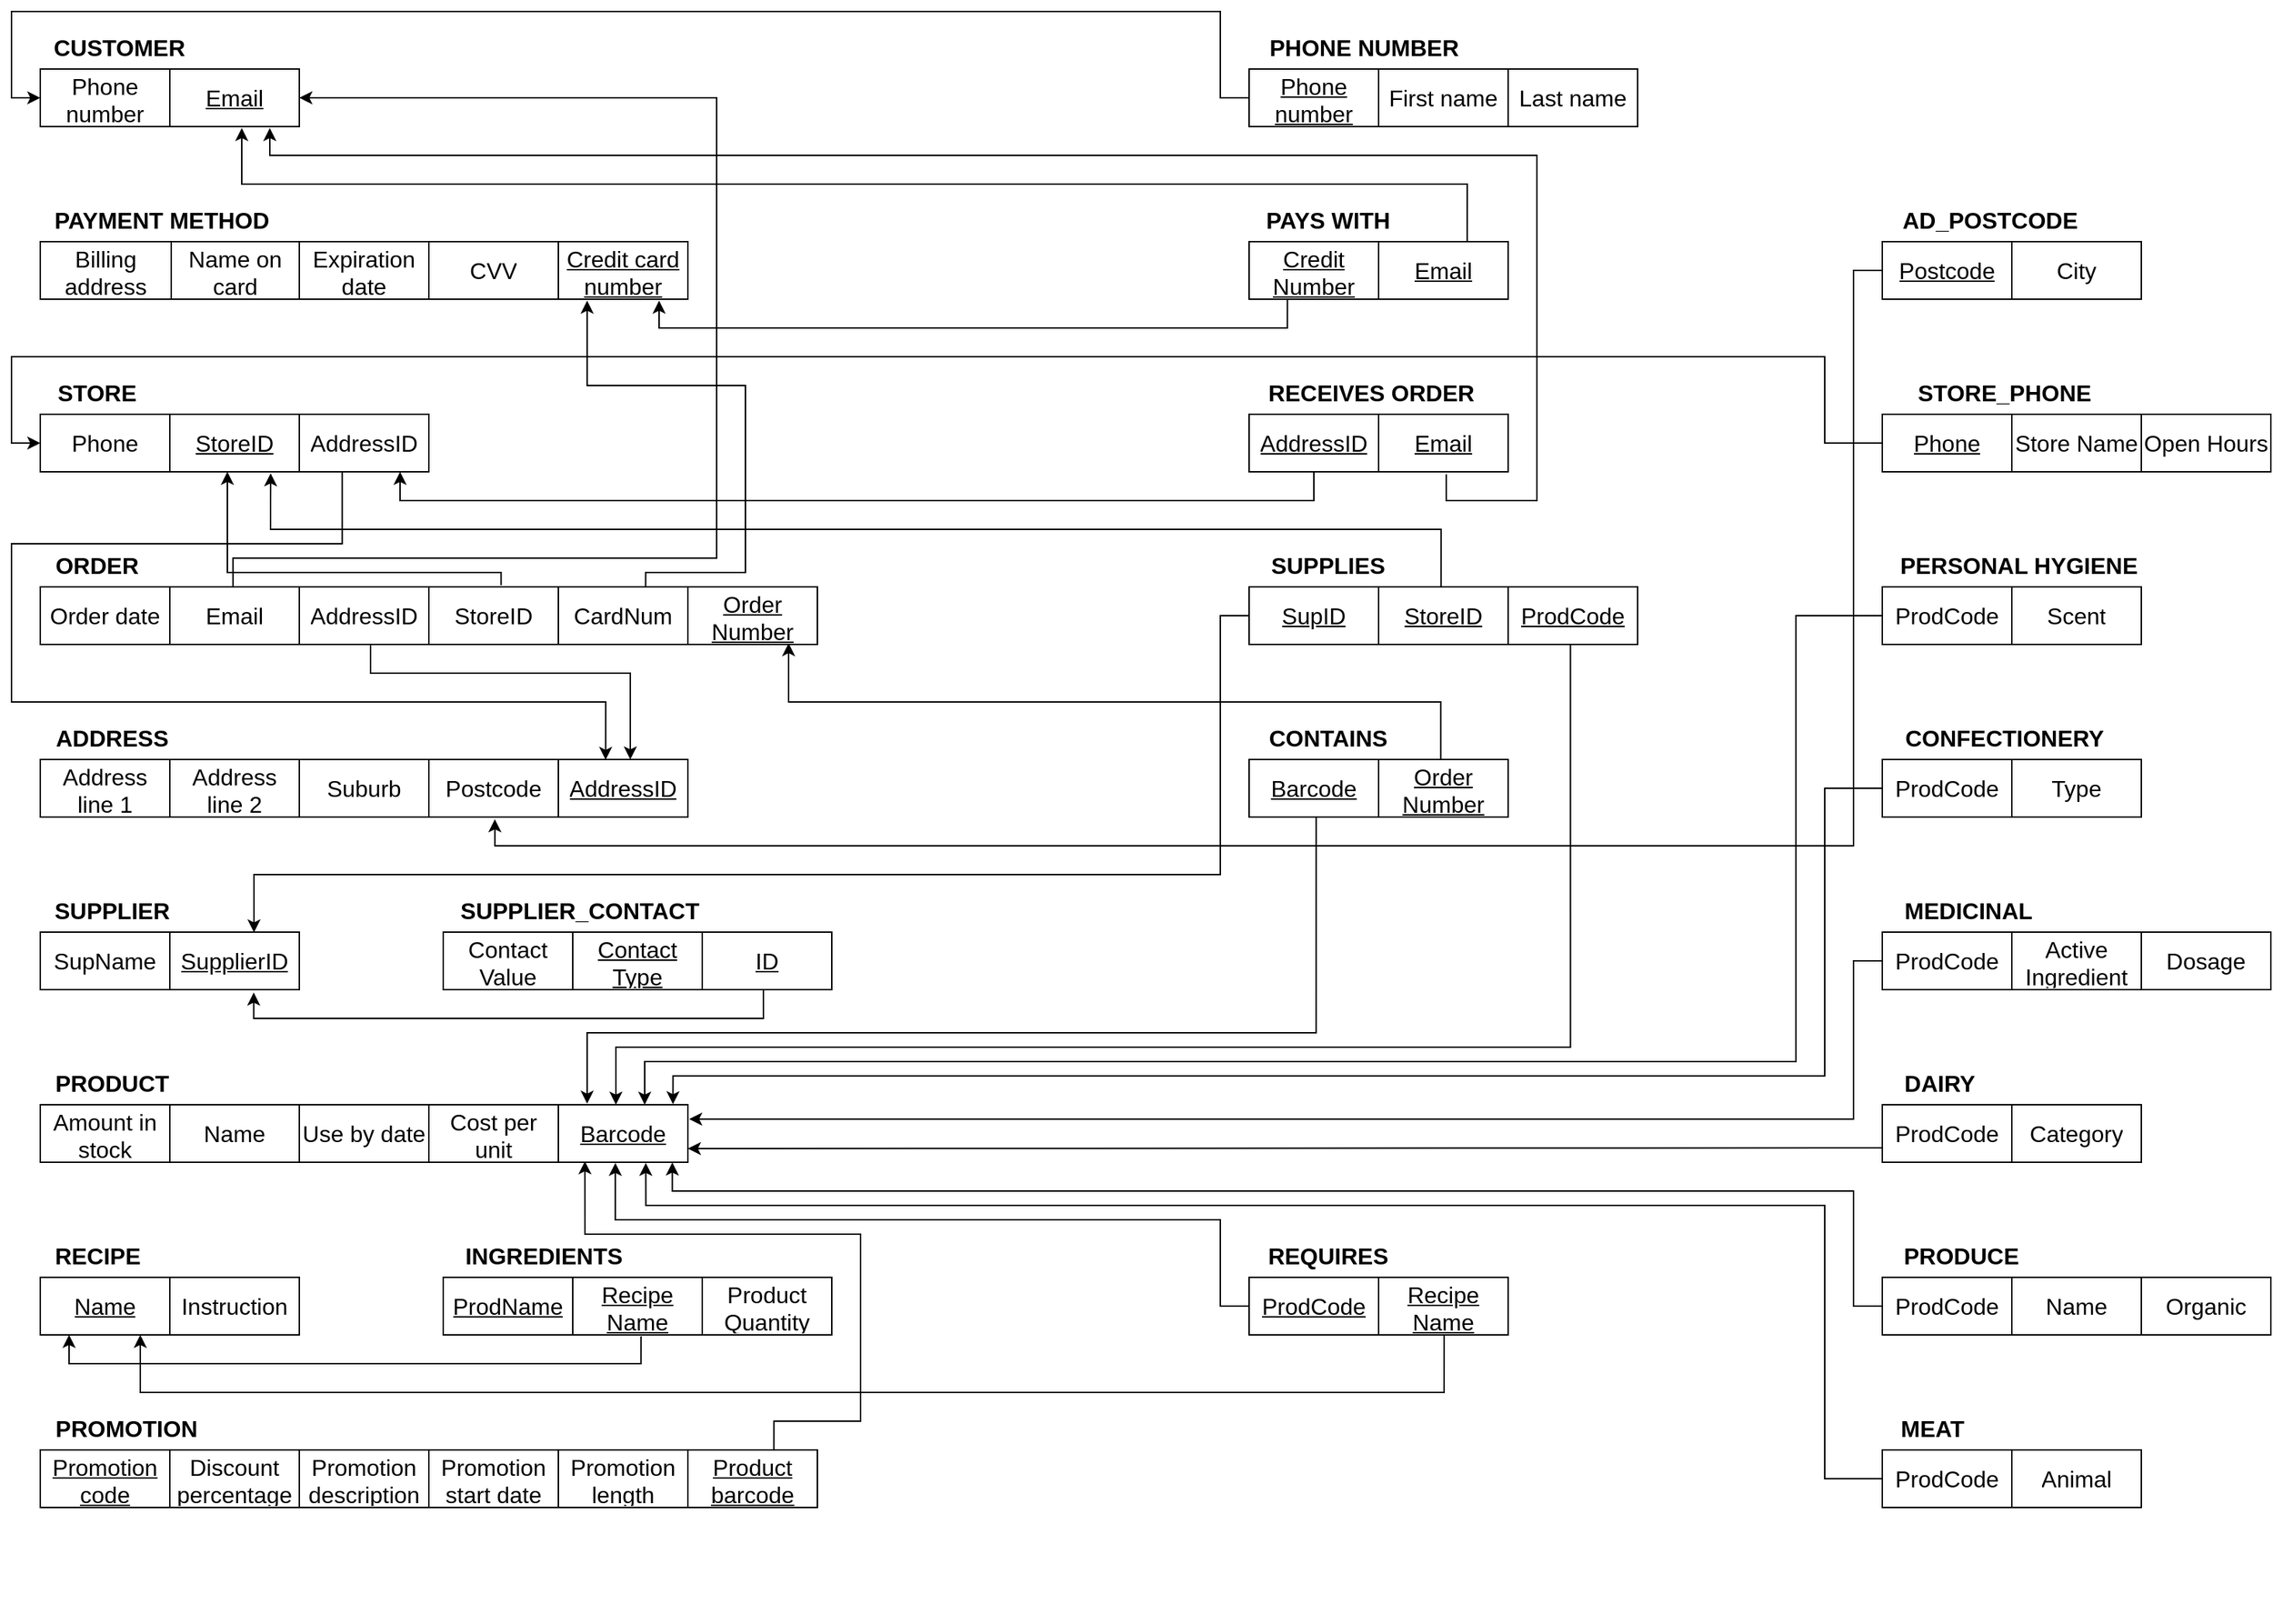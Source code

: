 <mxfile version="21.3.2" type="github">
  <diagram name="Page-1" id="3tP_FfxiOayPkXnwMRCM">
    <mxGraphModel dx="2385" dy="1303" grid="1" gridSize="10" guides="1" tooltips="1" connect="1" arrows="1" fold="1" page="0" pageScale="1" pageWidth="827" pageHeight="1169" math="0" shadow="0">
      <root>
        <mxCell id="0" />
        <mxCell id="1" parent="0" />
        <mxCell id="2YJjCyJWTV4Wyj9ChP1L-1" style="edgeStyle=orthogonalEdgeStyle;rounded=0;orthogonalLoop=1;jettySize=auto;html=1;entryX=0.841;entryY=0.983;entryDx=0;entryDy=0;fontFamily=Helvetica;fontSize=16;fontColor=default;exitX=0.944;exitY=0.025;exitDx=0;exitDy=0;exitPerimeter=0;entryPerimeter=0;" parent="1" source="2YJjCyJWTV4Wyj9ChP1L-61" target="2YJjCyJWTV4Wyj9ChP1L-46" edge="1">
          <mxGeometry relative="1" as="geometry">
            <mxPoint x="780" y="1210" as="sourcePoint" />
            <Array as="points">
              <mxPoint x="550" y="1020" />
              <mxPoint x="610" y="1020" />
              <mxPoint x="610" y="890" />
              <mxPoint x="418" y="890" />
            </Array>
          </mxGeometry>
        </mxCell>
        <mxCell id="2YJjCyJWTV4Wyj9ChP1L-2" style="edgeStyle=orthogonalEdgeStyle;rounded=0;orthogonalLoop=1;jettySize=auto;html=1;fontFamily=Helvetica;fontSize=16;fontColor=default;exitX=0.593;exitY=-0.028;exitDx=0;exitDy=0;exitPerimeter=0;" parent="1" source="2YJjCyJWTV4Wyj9ChP1L-25" edge="1">
          <mxGeometry relative="1" as="geometry">
            <mxPoint x="590" y="460" as="sourcePoint" />
            <Array as="points">
              <mxPoint x="360" y="430" />
              <mxPoint x="170" y="430" />
            </Array>
            <mxPoint x="170" y="360" as="targetPoint" />
          </mxGeometry>
        </mxCell>
        <mxCell id="2YJjCyJWTV4Wyj9ChP1L-14" value="" style="group" parent="1" vertex="1" connectable="0">
          <mxGeometry x="40" y="50" width="360" height="70" as="geometry" />
        </mxCell>
        <mxCell id="2YJjCyJWTV4Wyj9ChP1L-15" value="" style="shape=table;startSize=0;container=1;collapsible=0;childLayout=tableLayout;fontSize=16;" parent="2YJjCyJWTV4Wyj9ChP1L-14" vertex="1">
          <mxGeometry y="30" width="180" height="40" as="geometry" />
        </mxCell>
        <mxCell id="2YJjCyJWTV4Wyj9ChP1L-16" value="" style="shape=tableRow;horizontal=0;startSize=0;swimlaneHead=0;swimlaneBody=0;strokeColor=inherit;top=0;left=0;bottom=0;right=0;collapsible=0;dropTarget=0;fillColor=none;points=[[0,0.5],[1,0.5]];portConstraint=eastwest;fontSize=16;" parent="2YJjCyJWTV4Wyj9ChP1L-15" vertex="1">
          <mxGeometry width="180" height="40" as="geometry" />
        </mxCell>
        <mxCell id="2YJjCyJWTV4Wyj9ChP1L-17" value="Phone number" style="shape=partialRectangle;html=1;whiteSpace=wrap;connectable=0;strokeColor=inherit;overflow=hidden;fillColor=none;top=0;left=0;bottom=0;right=0;pointerEvents=1;fontSize=16;" parent="2YJjCyJWTV4Wyj9ChP1L-16" vertex="1">
          <mxGeometry width="90" height="40" as="geometry">
            <mxRectangle width="90" height="40" as="alternateBounds" />
          </mxGeometry>
        </mxCell>
        <mxCell id="2YJjCyJWTV4Wyj9ChP1L-20" value="Email" style="shape=partialRectangle;html=1;whiteSpace=wrap;connectable=0;strokeColor=inherit;overflow=hidden;fillColor=none;top=0;left=0;bottom=0;right=0;pointerEvents=1;fontSize=16;fontStyle=4" parent="2YJjCyJWTV4Wyj9ChP1L-16" vertex="1">
          <mxGeometry x="90" width="90" height="40" as="geometry">
            <mxRectangle width="90" height="40" as="alternateBounds" />
          </mxGeometry>
        </mxCell>
        <mxCell id="2YJjCyJWTV4Wyj9ChP1L-21" value="CUSTOMER" style="text;html=1;strokeColor=none;fillColor=none;align=center;verticalAlign=middle;whiteSpace=wrap;rounded=0;fontSize=16;fontStyle=1" parent="2YJjCyJWTV4Wyj9ChP1L-14" vertex="1">
          <mxGeometry width="110" height="30" as="geometry" />
        </mxCell>
        <mxCell id="2YJjCyJWTV4Wyj9ChP1L-33" value="" style="group" parent="1" vertex="1" connectable="0">
          <mxGeometry x="40" y="530" width="540" height="70" as="geometry" />
        </mxCell>
        <mxCell id="2YJjCyJWTV4Wyj9ChP1L-34" value="ADDRESS" style="text;html=1;strokeColor=none;fillColor=none;align=center;verticalAlign=middle;whiteSpace=wrap;rounded=0;fontSize=16;fontStyle=1" parent="2YJjCyJWTV4Wyj9ChP1L-33" vertex="1">
          <mxGeometry width="99.5" height="30" as="geometry" />
        </mxCell>
        <mxCell id="2YJjCyJWTV4Wyj9ChP1L-35" value="" style="shape=table;startSize=0;container=1;collapsible=0;childLayout=tableLayout;fontSize=16;" parent="2YJjCyJWTV4Wyj9ChP1L-33" vertex="1">
          <mxGeometry y="30" width="450" height="40" as="geometry" />
        </mxCell>
        <mxCell id="2YJjCyJWTV4Wyj9ChP1L-36" value="" style="shape=tableRow;horizontal=0;startSize=0;swimlaneHead=0;swimlaneBody=0;strokeColor=inherit;top=0;left=0;bottom=0;right=0;collapsible=0;dropTarget=0;fillColor=none;points=[[0,0.5],[1,0.5]];portConstraint=eastwest;fontSize=16;" parent="2YJjCyJWTV4Wyj9ChP1L-35" vertex="1">
          <mxGeometry width="450" height="40" as="geometry" />
        </mxCell>
        <mxCell id="2YJjCyJWTV4Wyj9ChP1L-37" value="Address line 1" style="shape=partialRectangle;html=1;whiteSpace=wrap;connectable=0;strokeColor=inherit;overflow=hidden;fillColor=none;top=0;left=0;bottom=0;right=0;pointerEvents=1;fontSize=16;" parent="2YJjCyJWTV4Wyj9ChP1L-36" vertex="1">
          <mxGeometry width="90" height="40" as="geometry">
            <mxRectangle width="90" height="40" as="alternateBounds" />
          </mxGeometry>
        </mxCell>
        <mxCell id="2YJjCyJWTV4Wyj9ChP1L-38" value="Address line 2" style="shape=partialRectangle;html=1;whiteSpace=wrap;connectable=0;strokeColor=inherit;overflow=hidden;fillColor=none;top=0;left=0;bottom=0;right=0;pointerEvents=1;fontSize=16;" parent="2YJjCyJWTV4Wyj9ChP1L-36" vertex="1">
          <mxGeometry x="90" width="90" height="40" as="geometry">
            <mxRectangle width="90" height="40" as="alternateBounds" />
          </mxGeometry>
        </mxCell>
        <mxCell id="2YJjCyJWTV4Wyj9ChP1L-39" value="Suburb" style="shape=partialRectangle;html=1;whiteSpace=wrap;connectable=0;strokeColor=inherit;overflow=hidden;fillColor=none;top=0;left=0;bottom=0;right=0;pointerEvents=1;fontSize=16;" parent="2YJjCyJWTV4Wyj9ChP1L-36" vertex="1">
          <mxGeometry x="180" width="90" height="40" as="geometry">
            <mxRectangle width="90" height="40" as="alternateBounds" />
          </mxGeometry>
        </mxCell>
        <mxCell id="2YJjCyJWTV4Wyj9ChP1L-41" value="Postcode" style="shape=partialRectangle;html=1;whiteSpace=wrap;connectable=0;strokeColor=inherit;overflow=hidden;fillColor=none;top=0;left=0;bottom=0;right=0;pointerEvents=1;fontSize=16;fontStyle=0" parent="2YJjCyJWTV4Wyj9ChP1L-36" vertex="1">
          <mxGeometry x="270" width="90" height="40" as="geometry">
            <mxRectangle width="90" height="40" as="alternateBounds" />
          </mxGeometry>
        </mxCell>
        <mxCell id="2YJjCyJWTV4Wyj9ChP1L-42" value="AddressID" style="shape=partialRectangle;html=1;whiteSpace=wrap;connectable=0;strokeColor=inherit;overflow=hidden;fillColor=none;top=0;left=0;bottom=0;right=0;pointerEvents=1;fontSize=16;fontStyle=4" parent="2YJjCyJWTV4Wyj9ChP1L-36" vertex="1">
          <mxGeometry x="360" width="90" height="40" as="geometry">
            <mxRectangle width="90" height="40" as="alternateBounds" />
          </mxGeometry>
        </mxCell>
        <mxCell id="2YJjCyJWTV4Wyj9ChP1L-43" value="" style="group" parent="1" vertex="1" connectable="0">
          <mxGeometry x="40" y="770" width="450" height="70" as="geometry" />
        </mxCell>
        <mxCell id="2YJjCyJWTV4Wyj9ChP1L-44" value="PRODUCT" style="text;html=1;strokeColor=none;fillColor=none;align=center;verticalAlign=middle;whiteSpace=wrap;rounded=0;fontSize=16;fontStyle=1" parent="2YJjCyJWTV4Wyj9ChP1L-43" vertex="1">
          <mxGeometry width="100" height="30" as="geometry" />
        </mxCell>
        <mxCell id="2YJjCyJWTV4Wyj9ChP1L-45" value="" style="shape=table;startSize=0;container=1;collapsible=0;childLayout=tableLayout;fontSize=16;" parent="2YJjCyJWTV4Wyj9ChP1L-43" vertex="1">
          <mxGeometry y="30" width="450" height="40" as="geometry" />
        </mxCell>
        <mxCell id="2YJjCyJWTV4Wyj9ChP1L-46" value="" style="shape=tableRow;horizontal=0;startSize=0;swimlaneHead=0;swimlaneBody=0;strokeColor=inherit;top=0;left=0;bottom=0;right=0;collapsible=0;dropTarget=0;fillColor=none;points=[[0,0.5],[1,0.5]];portConstraint=eastwest;fontSize=16;" parent="2YJjCyJWTV4Wyj9ChP1L-45" vertex="1">
          <mxGeometry width="450" height="40" as="geometry" />
        </mxCell>
        <mxCell id="2YJjCyJWTV4Wyj9ChP1L-47" value="Amount in stock" style="shape=partialRectangle;html=1;whiteSpace=wrap;connectable=0;strokeColor=inherit;overflow=hidden;fillColor=none;top=0;left=0;bottom=0;right=0;pointerEvents=1;fontSize=16;" parent="2YJjCyJWTV4Wyj9ChP1L-46" vertex="1">
          <mxGeometry width="90" height="40" as="geometry">
            <mxRectangle width="90" height="40" as="alternateBounds" />
          </mxGeometry>
        </mxCell>
        <mxCell id="2YJjCyJWTV4Wyj9ChP1L-48" value="Name" style="shape=partialRectangle;html=1;whiteSpace=wrap;connectable=0;strokeColor=inherit;overflow=hidden;fillColor=none;top=0;left=0;bottom=0;right=0;pointerEvents=1;fontSize=16;" parent="2YJjCyJWTV4Wyj9ChP1L-46" vertex="1">
          <mxGeometry x="90" width="90" height="40" as="geometry">
            <mxRectangle width="90" height="40" as="alternateBounds" />
          </mxGeometry>
        </mxCell>
        <mxCell id="2YJjCyJWTV4Wyj9ChP1L-49" value="Use by date" style="shape=partialRectangle;html=1;whiteSpace=wrap;connectable=0;strokeColor=inherit;overflow=hidden;fillColor=none;top=0;left=0;bottom=0;right=0;pointerEvents=1;fontSize=16;" parent="2YJjCyJWTV4Wyj9ChP1L-46" vertex="1">
          <mxGeometry x="180" width="90" height="40" as="geometry">
            <mxRectangle width="90" height="40" as="alternateBounds" />
          </mxGeometry>
        </mxCell>
        <mxCell id="2YJjCyJWTV4Wyj9ChP1L-50" value="Cost per unit" style="shape=partialRectangle;html=1;whiteSpace=wrap;connectable=0;strokeColor=inherit;overflow=hidden;fillColor=none;top=0;left=0;bottom=0;right=0;pointerEvents=1;fontSize=16;fontStyle=0" parent="2YJjCyJWTV4Wyj9ChP1L-46" vertex="1">
          <mxGeometry x="270" width="90" height="40" as="geometry">
            <mxRectangle width="90" height="40" as="alternateBounds" />
          </mxGeometry>
        </mxCell>
        <mxCell id="2YJjCyJWTV4Wyj9ChP1L-51" value="Barcode" style="shape=partialRectangle;html=1;whiteSpace=wrap;connectable=0;strokeColor=inherit;overflow=hidden;fillColor=none;top=0;left=0;bottom=0;right=0;pointerEvents=1;fontSize=16;fontStyle=4" parent="2YJjCyJWTV4Wyj9ChP1L-46" vertex="1">
          <mxGeometry x="360" width="90" height="40" as="geometry">
            <mxRectangle width="90" height="40" as="alternateBounds" />
          </mxGeometry>
        </mxCell>
        <mxCell id="2YJjCyJWTV4Wyj9ChP1L-52" value="" style="group" parent="1" vertex="1" connectable="0">
          <mxGeometry x="40" y="850" width="180" height="70" as="geometry" />
        </mxCell>
        <mxCell id="2YJjCyJWTV4Wyj9ChP1L-53" value="RECIPE" style="text;html=1;strokeColor=none;fillColor=none;align=center;verticalAlign=middle;whiteSpace=wrap;rounded=0;fontSize=16;fontStyle=1" parent="2YJjCyJWTV4Wyj9ChP1L-52" vertex="1">
          <mxGeometry y="40" width="80" height="30" as="geometry" />
        </mxCell>
        <mxCell id="2YJjCyJWTV4Wyj9ChP1L-54" value="" style="shape=table;startSize=0;container=1;collapsible=0;childLayout=tableLayout;fontSize=16;" parent="2YJjCyJWTV4Wyj9ChP1L-52" vertex="1">
          <mxGeometry y="70" width="180" height="40" as="geometry" />
        </mxCell>
        <mxCell id="2YJjCyJWTV4Wyj9ChP1L-55" value="" style="shape=tableRow;horizontal=0;startSize=0;swimlaneHead=0;swimlaneBody=0;strokeColor=inherit;top=0;left=0;bottom=0;right=0;collapsible=0;dropTarget=0;fillColor=none;points=[[0,0.5],[1,0.5]];portConstraint=eastwest;fontSize=16;" parent="2YJjCyJWTV4Wyj9ChP1L-54" vertex="1">
          <mxGeometry width="180" height="40" as="geometry" />
        </mxCell>
        <mxCell id="2YJjCyJWTV4Wyj9ChP1L-56" value="Name" style="shape=partialRectangle;html=1;whiteSpace=wrap;connectable=0;strokeColor=inherit;overflow=hidden;fillColor=none;top=0;left=0;bottom=0;right=0;pointerEvents=1;fontSize=16;fontStyle=4" parent="2YJjCyJWTV4Wyj9ChP1L-55" vertex="1">
          <mxGeometry width="90" height="40" as="geometry">
            <mxRectangle width="90" height="40" as="alternateBounds" />
          </mxGeometry>
        </mxCell>
        <mxCell id="2YJjCyJWTV4Wyj9ChP1L-57" value="Instruction" style="shape=partialRectangle;html=1;whiteSpace=wrap;connectable=0;strokeColor=inherit;overflow=hidden;fillColor=none;top=0;left=0;bottom=0;right=0;pointerEvents=1;fontSize=16;" parent="2YJjCyJWTV4Wyj9ChP1L-55" vertex="1">
          <mxGeometry x="90" width="90" height="40" as="geometry">
            <mxRectangle width="90" height="40" as="alternateBounds" />
          </mxGeometry>
        </mxCell>
        <mxCell id="2YJjCyJWTV4Wyj9ChP1L-58" value="" style="group" parent="1" vertex="1" connectable="0">
          <mxGeometry x="40" y="1010" width="720" height="70" as="geometry" />
        </mxCell>
        <mxCell id="2YJjCyJWTV4Wyj9ChP1L-59" value="PROMOTION" style="text;html=1;strokeColor=none;fillColor=none;align=center;verticalAlign=middle;whiteSpace=wrap;rounded=0;fontSize=16;fontStyle=1" parent="2YJjCyJWTV4Wyj9ChP1L-58" vertex="1">
          <mxGeometry width="120" height="30" as="geometry" />
        </mxCell>
        <mxCell id="2YJjCyJWTV4Wyj9ChP1L-60" value="" style="shape=table;startSize=0;container=1;collapsible=0;childLayout=tableLayout;fontSize=16;" parent="2YJjCyJWTV4Wyj9ChP1L-58" vertex="1">
          <mxGeometry y="30" width="540" height="40" as="geometry" />
        </mxCell>
        <mxCell id="2YJjCyJWTV4Wyj9ChP1L-61" value="" style="shape=tableRow;horizontal=0;startSize=0;swimlaneHead=0;swimlaneBody=0;strokeColor=inherit;top=0;left=0;bottom=0;right=0;collapsible=0;dropTarget=0;fillColor=none;points=[[0,0.5],[1,0.5]];portConstraint=eastwest;fontSize=16;" parent="2YJjCyJWTV4Wyj9ChP1L-60" vertex="1">
          <mxGeometry width="540" height="40" as="geometry" />
        </mxCell>
        <mxCell id="2YJjCyJWTV4Wyj9ChP1L-62" value="Promotion code" style="shape=partialRectangle;html=1;whiteSpace=wrap;connectable=0;strokeColor=inherit;overflow=hidden;fillColor=none;top=0;left=0;bottom=0;right=0;pointerEvents=1;fontSize=16;fontStyle=4" parent="2YJjCyJWTV4Wyj9ChP1L-61" vertex="1">
          <mxGeometry width="90" height="40" as="geometry">
            <mxRectangle width="90" height="40" as="alternateBounds" />
          </mxGeometry>
        </mxCell>
        <mxCell id="2YJjCyJWTV4Wyj9ChP1L-64" value="Discount percentage" style="shape=partialRectangle;html=1;whiteSpace=wrap;connectable=0;strokeColor=inherit;overflow=hidden;fillColor=none;top=0;left=0;bottom=0;right=0;pointerEvents=1;fontSize=16;" parent="2YJjCyJWTV4Wyj9ChP1L-61" vertex="1">
          <mxGeometry x="90" width="90" height="40" as="geometry">
            <mxRectangle width="90" height="40" as="alternateBounds" />
          </mxGeometry>
        </mxCell>
        <mxCell id="2YJjCyJWTV4Wyj9ChP1L-65" value="Promotion description" style="shape=partialRectangle;html=1;whiteSpace=wrap;connectable=0;strokeColor=inherit;overflow=hidden;fillColor=none;top=0;left=0;bottom=0;right=0;pointerEvents=1;fontSize=16;fontStyle=0" parent="2YJjCyJWTV4Wyj9ChP1L-61" vertex="1">
          <mxGeometry x="180" width="90" height="40" as="geometry">
            <mxRectangle width="90" height="40" as="alternateBounds" />
          </mxGeometry>
        </mxCell>
        <mxCell id="2YJjCyJWTV4Wyj9ChP1L-66" value="Promotion start date" style="shape=partialRectangle;html=1;whiteSpace=wrap;connectable=0;strokeColor=inherit;overflow=hidden;fillColor=none;top=0;left=0;bottom=0;right=0;pointerEvents=1;fontSize=16;fontStyle=0" parent="2YJjCyJWTV4Wyj9ChP1L-61" vertex="1">
          <mxGeometry x="270" width="90" height="40" as="geometry">
            <mxRectangle width="90" height="40" as="alternateBounds" />
          </mxGeometry>
        </mxCell>
        <mxCell id="2YJjCyJWTV4Wyj9ChP1L-67" value="Promotion length" style="shape=partialRectangle;html=1;whiteSpace=wrap;connectable=0;strokeColor=inherit;overflow=hidden;fillColor=none;top=0;left=0;bottom=0;right=0;pointerEvents=1;fontSize=16;fontStyle=0" parent="2YJjCyJWTV4Wyj9ChP1L-61" vertex="1">
          <mxGeometry x="360" width="90" height="40" as="geometry">
            <mxRectangle width="90" height="40" as="alternateBounds" />
          </mxGeometry>
        </mxCell>
        <mxCell id="2YJjCyJWTV4Wyj9ChP1L-69" value="Product barcode" style="shape=partialRectangle;html=1;whiteSpace=wrap;connectable=0;strokeColor=inherit;overflow=hidden;fillColor=none;top=0;left=0;bottom=0;right=0;pointerEvents=1;fontSize=16;fontStyle=4" parent="2YJjCyJWTV4Wyj9ChP1L-61" vertex="1">
          <mxGeometry x="450" width="90" height="40" as="geometry">
            <mxRectangle width="90" height="40" as="alternateBounds" />
          </mxGeometry>
        </mxCell>
        <mxCell id="2YJjCyJWTV4Wyj9ChP1L-79" value="" style="group" parent="1" vertex="1" connectable="0">
          <mxGeometry x="40" y="1090" width="1110" height="70" as="geometry" />
        </mxCell>
        <mxCell id="2YJjCyJWTV4Wyj9ChP1L-80" value="" style="group" parent="2YJjCyJWTV4Wyj9ChP1L-79" vertex="1" connectable="0">
          <mxGeometry x="840" y="-560" width="270" height="70" as="geometry" />
        </mxCell>
        <mxCell id="2YJjCyJWTV4Wyj9ChP1L-81" value="" style="group" parent="2YJjCyJWTV4Wyj9ChP1L-80" vertex="1" connectable="0">
          <mxGeometry y="-120" width="270" height="70" as="geometry" />
        </mxCell>
        <mxCell id="2YJjCyJWTV4Wyj9ChP1L-82" value="" style="shape=table;startSize=0;container=1;collapsible=0;childLayout=tableLayout;fontSize=16;" parent="2YJjCyJWTV4Wyj9ChP1L-81" vertex="1">
          <mxGeometry y="30" width="270" height="40" as="geometry" />
        </mxCell>
        <mxCell id="2YJjCyJWTV4Wyj9ChP1L-83" value="" style="shape=tableRow;horizontal=0;startSize=0;swimlaneHead=0;swimlaneBody=0;strokeColor=inherit;top=0;left=0;bottom=0;right=0;collapsible=0;dropTarget=0;fillColor=none;points=[[0,0.5],[1,0.5]];portConstraint=eastwest;fontSize=16;" parent="2YJjCyJWTV4Wyj9ChP1L-82" vertex="1">
          <mxGeometry width="270" height="40" as="geometry" />
        </mxCell>
        <mxCell id="2YJjCyJWTV4Wyj9ChP1L-84" value="&lt;u&gt;SupID&lt;/u&gt;" style="shape=partialRectangle;html=1;whiteSpace=wrap;connectable=0;strokeColor=inherit;overflow=hidden;fillColor=none;top=0;left=0;bottom=0;right=0;pointerEvents=1;fontSize=16;" parent="2YJjCyJWTV4Wyj9ChP1L-83" vertex="1">
          <mxGeometry width="90" height="40" as="geometry">
            <mxRectangle width="90" height="40" as="alternateBounds" />
          </mxGeometry>
        </mxCell>
        <mxCell id="2YJjCyJWTV4Wyj9ChP1L-85" value="&lt;u&gt;StoreID&lt;/u&gt;" style="shape=partialRectangle;html=1;whiteSpace=wrap;connectable=0;strokeColor=inherit;overflow=hidden;fillColor=none;top=0;left=0;bottom=0;right=0;pointerEvents=1;fontSize=16;" parent="2YJjCyJWTV4Wyj9ChP1L-83" vertex="1">
          <mxGeometry x="90" width="90" height="40" as="geometry">
            <mxRectangle width="90" height="40" as="alternateBounds" />
          </mxGeometry>
        </mxCell>
        <mxCell id="2YJjCyJWTV4Wyj9ChP1L-86" value="ProdCode" style="shape=partialRectangle;html=1;whiteSpace=wrap;connectable=0;strokeColor=inherit;overflow=hidden;fillColor=none;top=0;left=0;bottom=0;right=0;pointerEvents=1;fontSize=16;fontStyle=4" parent="2YJjCyJWTV4Wyj9ChP1L-83" vertex="1">
          <mxGeometry x="180" width="90" height="40" as="geometry">
            <mxRectangle width="90" height="40" as="alternateBounds" />
          </mxGeometry>
        </mxCell>
        <mxCell id="2YJjCyJWTV4Wyj9ChP1L-87" value="SUPPLIES" style="text;html=1;strokeColor=none;fillColor=none;align=center;verticalAlign=middle;whiteSpace=wrap;rounded=0;fontSize=16;fontStyle=1" parent="2YJjCyJWTV4Wyj9ChP1L-81" vertex="1">
          <mxGeometry width="110" height="30" as="geometry" />
        </mxCell>
        <mxCell id="2YJjCyJWTV4Wyj9ChP1L-88" value="" style="group" parent="2YJjCyJWTV4Wyj9ChP1L-80" vertex="1" connectable="0">
          <mxGeometry width="180" height="70" as="geometry" />
        </mxCell>
        <mxCell id="2YJjCyJWTV4Wyj9ChP1L-89" value="CONTAINS" style="text;html=1;strokeColor=none;fillColor=none;align=center;verticalAlign=middle;whiteSpace=wrap;rounded=0;fontSize=16;fontStyle=1" parent="2YJjCyJWTV4Wyj9ChP1L-88" vertex="1">
          <mxGeometry width="110" height="30" as="geometry" />
        </mxCell>
        <mxCell id="2YJjCyJWTV4Wyj9ChP1L-90" value="" style="shape=table;startSize=0;container=1;collapsible=0;childLayout=tableLayout;fontSize=16;" parent="2YJjCyJWTV4Wyj9ChP1L-88" vertex="1">
          <mxGeometry y="30" width="180" height="40" as="geometry" />
        </mxCell>
        <mxCell id="2YJjCyJWTV4Wyj9ChP1L-91" value="" style="shape=tableRow;horizontal=0;startSize=0;swimlaneHead=0;swimlaneBody=0;strokeColor=inherit;top=0;left=0;bottom=0;right=0;collapsible=0;dropTarget=0;fillColor=none;points=[[0,0.5],[1,0.5]];portConstraint=eastwest;fontSize=16;" parent="2YJjCyJWTV4Wyj9ChP1L-90" vertex="1">
          <mxGeometry width="180" height="40" as="geometry" />
        </mxCell>
        <mxCell id="2YJjCyJWTV4Wyj9ChP1L-92" value="Barcode" style="shape=partialRectangle;html=1;whiteSpace=wrap;connectable=0;strokeColor=inherit;overflow=hidden;fillColor=none;top=0;left=0;bottom=0;right=0;pointerEvents=1;fontSize=16;fontStyle=4" parent="2YJjCyJWTV4Wyj9ChP1L-91" vertex="1">
          <mxGeometry width="90" height="40" as="geometry">
            <mxRectangle width="90" height="40" as="alternateBounds" />
          </mxGeometry>
        </mxCell>
        <mxCell id="2YJjCyJWTV4Wyj9ChP1L-93" value="&lt;u&gt;Order Number&lt;/u&gt;" style="shape=partialRectangle;html=1;whiteSpace=wrap;connectable=0;strokeColor=inherit;overflow=hidden;fillColor=none;top=0;left=0;bottom=0;right=0;pointerEvents=1;fontSize=16;" parent="2YJjCyJWTV4Wyj9ChP1L-91" vertex="1">
          <mxGeometry x="90" width="90" height="40" as="geometry">
            <mxRectangle width="90" height="40" as="alternateBounds" />
          </mxGeometry>
        </mxCell>
        <mxCell id="2YJjCyJWTV4Wyj9ChP1L-94" value="RECEIVES ORDER" style="text;html=1;strokeColor=none;fillColor=none;align=center;verticalAlign=middle;whiteSpace=wrap;rounded=0;fontSize=16;fontStyle=1" parent="2YJjCyJWTV4Wyj9ChP1L-79" vertex="1">
          <mxGeometry x="840" y="-800" width="170" height="30" as="geometry" />
        </mxCell>
        <mxCell id="2YJjCyJWTV4Wyj9ChP1L-95" value="" style="shape=table;startSize=0;container=1;collapsible=0;childLayout=tableLayout;fontSize=16;" parent="2YJjCyJWTV4Wyj9ChP1L-79" vertex="1">
          <mxGeometry x="840" y="-770" width="180" height="40" as="geometry" />
        </mxCell>
        <mxCell id="2YJjCyJWTV4Wyj9ChP1L-96" value="" style="shape=tableRow;horizontal=0;startSize=0;swimlaneHead=0;swimlaneBody=0;strokeColor=inherit;top=0;left=0;bottom=0;right=0;collapsible=0;dropTarget=0;fillColor=none;points=[[0,0.5],[1,0.5]];portConstraint=eastwest;fontSize=16;" parent="2YJjCyJWTV4Wyj9ChP1L-95" vertex="1">
          <mxGeometry width="180" height="40" as="geometry" />
        </mxCell>
        <mxCell id="2YJjCyJWTV4Wyj9ChP1L-97" value="AddressID" style="shape=partialRectangle;html=1;whiteSpace=wrap;connectable=0;strokeColor=inherit;overflow=hidden;fillColor=none;top=0;left=0;bottom=0;right=0;pointerEvents=1;fontSize=16;fontStyle=4" parent="2YJjCyJWTV4Wyj9ChP1L-96" vertex="1">
          <mxGeometry width="90" height="40" as="geometry">
            <mxRectangle width="90" height="40" as="alternateBounds" />
          </mxGeometry>
        </mxCell>
        <mxCell id="2YJjCyJWTV4Wyj9ChP1L-98" value="&lt;u&gt;Email&lt;/u&gt;" style="shape=partialRectangle;html=1;whiteSpace=wrap;connectable=0;strokeColor=inherit;overflow=hidden;fillColor=none;top=0;left=0;bottom=0;right=0;pointerEvents=1;fontSize=16;" parent="2YJjCyJWTV4Wyj9ChP1L-96" vertex="1">
          <mxGeometry x="90" width="90" height="40" as="geometry">
            <mxRectangle width="90" height="40" as="alternateBounds" />
          </mxGeometry>
        </mxCell>
        <mxCell id="2YJjCyJWTV4Wyj9ChP1L-99" value="SUPPLIER_CONTACT" style="text;html=1;strokeColor=none;fillColor=none;align=center;verticalAlign=middle;whiteSpace=wrap;rounded=0;fontSize=16;fontStyle=1" parent="1" vertex="1">
          <mxGeometry x="320" y="650" width="190" height="30" as="geometry" />
        </mxCell>
        <mxCell id="2YJjCyJWTV4Wyj9ChP1L-100" style="edgeStyle=orthogonalEdgeStyle;rounded=0;orthogonalLoop=1;jettySize=auto;html=1;exitX=0.824;exitY=1.008;exitDx=0;exitDy=0;exitPerimeter=0;entryX=0.824;entryY=1.05;entryDx=0;entryDy=0;entryPerimeter=0;" parent="1" source="2YJjCyJWTV4Wyj9ChP1L-102" target="2YJjCyJWTV4Wyj9ChP1L-109" edge="1">
          <mxGeometry relative="1" as="geometry">
            <mxPoint x="230" y="750" as="targetPoint" />
            <Array as="points">
              <mxPoint x="542" y="740" />
              <mxPoint x="188" y="740" />
            </Array>
          </mxGeometry>
        </mxCell>
        <mxCell id="2YJjCyJWTV4Wyj9ChP1L-101" value="" style="shape=table;startSize=0;container=1;collapsible=0;childLayout=tableLayout;fontSize=16;" parent="1" vertex="1">
          <mxGeometry x="320" y="680" width="270" height="40" as="geometry" />
        </mxCell>
        <mxCell id="2YJjCyJWTV4Wyj9ChP1L-102" value="" style="shape=tableRow;horizontal=0;startSize=0;swimlaneHead=0;swimlaneBody=0;strokeColor=inherit;top=0;left=0;bottom=0;right=0;collapsible=0;dropTarget=0;fillColor=none;points=[[0,0.5],[1,0.5]];portConstraint=eastwest;fontSize=16;" parent="2YJjCyJWTV4Wyj9ChP1L-101" vertex="1">
          <mxGeometry width="270" height="40" as="geometry" />
        </mxCell>
        <mxCell id="2YJjCyJWTV4Wyj9ChP1L-103" value="Contact Value" style="shape=partialRectangle;html=1;whiteSpace=wrap;connectable=0;strokeColor=inherit;overflow=hidden;fillColor=none;top=0;left=0;bottom=0;right=0;pointerEvents=1;fontSize=16;fontStyle=0" parent="2YJjCyJWTV4Wyj9ChP1L-102" vertex="1">
          <mxGeometry width="90" height="40" as="geometry">
            <mxRectangle width="90" height="40" as="alternateBounds" />
          </mxGeometry>
        </mxCell>
        <mxCell id="2YJjCyJWTV4Wyj9ChP1L-104" value="&lt;u&gt;Contact Type&lt;/u&gt;" style="shape=partialRectangle;html=1;whiteSpace=wrap;connectable=0;strokeColor=inherit;overflow=hidden;fillColor=none;top=0;left=0;bottom=0;right=0;pointerEvents=1;fontSize=16;" parent="2YJjCyJWTV4Wyj9ChP1L-102" vertex="1">
          <mxGeometry x="90" width="90" height="40" as="geometry">
            <mxRectangle width="90" height="40" as="alternateBounds" />
          </mxGeometry>
        </mxCell>
        <mxCell id="2YJjCyJWTV4Wyj9ChP1L-105" value="&lt;u&gt;ID&lt;/u&gt;" style="shape=partialRectangle;html=1;whiteSpace=wrap;connectable=0;strokeColor=inherit;overflow=hidden;fillColor=none;top=0;left=0;bottom=0;right=0;pointerEvents=1;fontSize=16;" parent="2YJjCyJWTV4Wyj9ChP1L-102" vertex="1">
          <mxGeometry x="180" width="90" height="40" as="geometry">
            <mxRectangle width="90" height="40" as="alternateBounds" />
          </mxGeometry>
        </mxCell>
        <mxCell id="2YJjCyJWTV4Wyj9ChP1L-113" value="" style="group" parent="1" vertex="1" connectable="0">
          <mxGeometry x="320" y="890" width="270" height="70" as="geometry" />
        </mxCell>
        <mxCell id="2YJjCyJWTV4Wyj9ChP1L-114" value="" style="shape=table;startSize=0;container=1;collapsible=0;childLayout=tableLayout;fontSize=16;" parent="2YJjCyJWTV4Wyj9ChP1L-113" vertex="1">
          <mxGeometry y="30" width="270" height="40" as="geometry" />
        </mxCell>
        <mxCell id="2YJjCyJWTV4Wyj9ChP1L-115" value="" style="shape=tableRow;horizontal=0;startSize=0;swimlaneHead=0;swimlaneBody=0;strokeColor=inherit;top=0;left=0;bottom=0;right=0;collapsible=0;dropTarget=0;fillColor=none;points=[[0,0.5],[1,0.5]];portConstraint=eastwest;fontSize=16;" parent="2YJjCyJWTV4Wyj9ChP1L-114" vertex="1">
          <mxGeometry width="270" height="40" as="geometry" />
        </mxCell>
        <mxCell id="2YJjCyJWTV4Wyj9ChP1L-116" value="&lt;u&gt;ProdName&lt;/u&gt;" style="shape=partialRectangle;html=1;whiteSpace=wrap;connectable=0;strokeColor=inherit;overflow=hidden;fillColor=none;top=0;left=0;bottom=0;right=0;pointerEvents=1;fontSize=16;" parent="2YJjCyJWTV4Wyj9ChP1L-115" vertex="1">
          <mxGeometry width="90" height="40" as="geometry">
            <mxRectangle width="90" height="40" as="alternateBounds" />
          </mxGeometry>
        </mxCell>
        <mxCell id="2YJjCyJWTV4Wyj9ChP1L-117" value="&lt;u&gt;Recipe Name&lt;br&gt;&lt;/u&gt;" style="shape=partialRectangle;html=1;whiteSpace=wrap;connectable=0;strokeColor=inherit;overflow=hidden;fillColor=none;top=0;left=0;bottom=0;right=0;pointerEvents=1;fontSize=16;" parent="2YJjCyJWTV4Wyj9ChP1L-115" vertex="1">
          <mxGeometry x="90" width="90" height="40" as="geometry">
            <mxRectangle width="90" height="40" as="alternateBounds" />
          </mxGeometry>
        </mxCell>
        <mxCell id="2YJjCyJWTV4Wyj9ChP1L-118" value="Product Quantity" style="shape=partialRectangle;html=1;whiteSpace=wrap;connectable=0;strokeColor=inherit;overflow=hidden;fillColor=none;top=0;left=0;bottom=0;right=0;pointerEvents=1;fontSize=16;fontStyle=0" parent="2YJjCyJWTV4Wyj9ChP1L-115" vertex="1">
          <mxGeometry x="180" width="90" height="40" as="geometry">
            <mxRectangle width="90" height="40" as="alternateBounds" />
          </mxGeometry>
        </mxCell>
        <mxCell id="2YJjCyJWTV4Wyj9ChP1L-119" value="INGREDIENTS" style="text;html=1;strokeColor=none;fillColor=none;align=center;verticalAlign=middle;whiteSpace=wrap;rounded=0;fontSize=16;fontStyle=1" parent="2YJjCyJWTV4Wyj9ChP1L-113" vertex="1">
          <mxGeometry width="140" height="30" as="geometry" />
        </mxCell>
        <mxCell id="2YJjCyJWTV4Wyj9ChP1L-120" value="" style="group" parent="1" vertex="1" connectable="0">
          <mxGeometry x="880" y="890" width="180" height="70" as="geometry" />
        </mxCell>
        <mxCell id="2YJjCyJWTV4Wyj9ChP1L-121" value="REQUIRES" style="text;html=1;strokeColor=none;fillColor=none;align=center;verticalAlign=middle;whiteSpace=wrap;rounded=0;fontSize=16;fontStyle=1" parent="2YJjCyJWTV4Wyj9ChP1L-120" vertex="1">
          <mxGeometry width="110" height="30" as="geometry" />
        </mxCell>
        <mxCell id="2YJjCyJWTV4Wyj9ChP1L-122" value="" style="shape=table;startSize=0;container=1;collapsible=0;childLayout=tableLayout;fontSize=16;" parent="2YJjCyJWTV4Wyj9ChP1L-120" vertex="1">
          <mxGeometry y="30" width="180" height="40" as="geometry" />
        </mxCell>
        <mxCell id="2YJjCyJWTV4Wyj9ChP1L-123" value="" style="shape=tableRow;horizontal=0;startSize=0;swimlaneHead=0;swimlaneBody=0;strokeColor=inherit;top=0;left=0;bottom=0;right=0;collapsible=0;dropTarget=0;fillColor=none;points=[[0,0.5],[1,0.5]];portConstraint=eastwest;fontSize=16;" parent="2YJjCyJWTV4Wyj9ChP1L-122" vertex="1">
          <mxGeometry width="180" height="40" as="geometry" />
        </mxCell>
        <mxCell id="2YJjCyJWTV4Wyj9ChP1L-124" value="ProdCode" style="shape=partialRectangle;html=1;whiteSpace=wrap;connectable=0;strokeColor=inherit;overflow=hidden;fillColor=none;top=0;left=0;bottom=0;right=0;pointerEvents=1;fontSize=16;fontStyle=4" parent="2YJjCyJWTV4Wyj9ChP1L-123" vertex="1">
          <mxGeometry width="90" height="40" as="geometry">
            <mxRectangle width="90" height="40" as="alternateBounds" />
          </mxGeometry>
        </mxCell>
        <mxCell id="2YJjCyJWTV4Wyj9ChP1L-125" value="&lt;u&gt;Recipe Name&lt;/u&gt;" style="shape=partialRectangle;html=1;whiteSpace=wrap;connectable=0;strokeColor=inherit;overflow=hidden;fillColor=none;top=0;left=0;bottom=0;right=0;pointerEvents=1;fontSize=16;" parent="2YJjCyJWTV4Wyj9ChP1L-123" vertex="1">
          <mxGeometry x="90" width="90" height="40" as="geometry">
            <mxRectangle width="90" height="40" as="alternateBounds" />
          </mxGeometry>
        </mxCell>
        <mxCell id="2YJjCyJWTV4Wyj9ChP1L-126" value="" style="group" parent="1" vertex="1" connectable="0">
          <mxGeometry x="1320" y="1010" width="180" height="70" as="geometry" />
        </mxCell>
        <mxCell id="2YJjCyJWTV4Wyj9ChP1L-127" value="" style="group" parent="2YJjCyJWTV4Wyj9ChP1L-126" vertex="1" connectable="0">
          <mxGeometry width="180" height="70" as="geometry" />
        </mxCell>
        <mxCell id="2YJjCyJWTV4Wyj9ChP1L-128" value="MEAT" style="text;html=1;strokeColor=none;fillColor=none;align=center;verticalAlign=middle;whiteSpace=wrap;rounded=0;fontSize=16;fontStyle=1" parent="2YJjCyJWTV4Wyj9ChP1L-127" vertex="1">
          <mxGeometry width="70" height="30" as="geometry" />
        </mxCell>
        <mxCell id="2YJjCyJWTV4Wyj9ChP1L-129" value="" style="shape=table;startSize=0;container=1;collapsible=0;childLayout=tableLayout;fontSize=16;" parent="2YJjCyJWTV4Wyj9ChP1L-127" vertex="1">
          <mxGeometry y="30" width="180" height="40" as="geometry" />
        </mxCell>
        <mxCell id="2YJjCyJWTV4Wyj9ChP1L-130" value="" style="shape=tableRow;horizontal=0;startSize=0;swimlaneHead=0;swimlaneBody=0;strokeColor=inherit;top=0;left=0;bottom=0;right=0;collapsible=0;dropTarget=0;fillColor=none;points=[[0,0.5],[1,0.5]];portConstraint=eastwest;fontSize=16;" parent="2YJjCyJWTV4Wyj9ChP1L-129" vertex="1">
          <mxGeometry width="180" height="40" as="geometry" />
        </mxCell>
        <mxCell id="2YJjCyJWTV4Wyj9ChP1L-131" value="ProdCode" style="shape=partialRectangle;html=1;whiteSpace=wrap;connectable=0;strokeColor=inherit;overflow=hidden;fillColor=none;top=0;left=0;bottom=0;right=0;pointerEvents=1;fontSize=16;fontStyle=0" parent="2YJjCyJWTV4Wyj9ChP1L-130" vertex="1">
          <mxGeometry width="90" height="40" as="geometry">
            <mxRectangle width="90" height="40" as="alternateBounds" />
          </mxGeometry>
        </mxCell>
        <mxCell id="2YJjCyJWTV4Wyj9ChP1L-132" value="&lt;span&gt;Animal&lt;/span&gt;" style="shape=partialRectangle;html=1;whiteSpace=wrap;connectable=0;strokeColor=inherit;overflow=hidden;fillColor=none;top=0;left=0;bottom=0;right=0;pointerEvents=1;fontSize=16;fontStyle=0" parent="2YJjCyJWTV4Wyj9ChP1L-130" vertex="1">
          <mxGeometry x="90" width="90" height="40" as="geometry">
            <mxRectangle width="90" height="40" as="alternateBounds" />
          </mxGeometry>
        </mxCell>
        <mxCell id="2YJjCyJWTV4Wyj9ChP1L-149" value="" style="group" parent="1" vertex="1" connectable="0">
          <mxGeometry x="880" y="50" width="270" height="70" as="geometry" />
        </mxCell>
        <mxCell id="2YJjCyJWTV4Wyj9ChP1L-150" value="PERSONAL HYGIENE" style="text;html=1;strokeColor=none;fillColor=none;align=center;verticalAlign=middle;whiteSpace=wrap;rounded=0;fontSize=16;fontStyle=1" parent="2YJjCyJWTV4Wyj9ChP1L-149" vertex="1">
          <mxGeometry x="440" y="360" width="190" height="30" as="geometry" />
        </mxCell>
        <mxCell id="2YJjCyJWTV4Wyj9ChP1L-151" value="" style="shape=table;startSize=0;container=1;collapsible=0;childLayout=tableLayout;fontSize=16;" parent="2YJjCyJWTV4Wyj9ChP1L-149" vertex="1">
          <mxGeometry x="440" y="390" width="180" height="40" as="geometry" />
        </mxCell>
        <mxCell id="2YJjCyJWTV4Wyj9ChP1L-152" value="" style="shape=tableRow;horizontal=0;startSize=0;swimlaneHead=0;swimlaneBody=0;strokeColor=inherit;top=0;left=0;bottom=0;right=0;collapsible=0;dropTarget=0;fillColor=none;points=[[0,0.5],[1,0.5]];portConstraint=eastwest;fontSize=16;" parent="2YJjCyJWTV4Wyj9ChP1L-151" vertex="1">
          <mxGeometry width="180" height="40" as="geometry" />
        </mxCell>
        <mxCell id="2YJjCyJWTV4Wyj9ChP1L-153" value="ProdCode" style="shape=partialRectangle;html=1;whiteSpace=wrap;connectable=0;strokeColor=inherit;overflow=hidden;fillColor=none;top=0;left=0;bottom=0;right=0;pointerEvents=1;fontSize=16;fontStyle=0" parent="2YJjCyJWTV4Wyj9ChP1L-152" vertex="1">
          <mxGeometry width="90" height="40" as="geometry">
            <mxRectangle width="90" height="40" as="alternateBounds" />
          </mxGeometry>
        </mxCell>
        <mxCell id="2YJjCyJWTV4Wyj9ChP1L-154" value="Scent" style="shape=partialRectangle;html=1;whiteSpace=wrap;connectable=0;strokeColor=inherit;overflow=hidden;fillColor=none;top=0;left=0;bottom=0;right=0;pointerEvents=1;fontSize=16;fontStyle=0" parent="2YJjCyJWTV4Wyj9ChP1L-152" vertex="1">
          <mxGeometry x="90" width="90" height="40" as="geometry">
            <mxRectangle width="90" height="40" as="alternateBounds" />
          </mxGeometry>
        </mxCell>
        <mxCell id="2YJjCyJWTV4Wyj9ChP1L-195" value="" style="shape=table;startSize=0;container=1;collapsible=0;childLayout=tableLayout;fontSize=16;" parent="2YJjCyJWTV4Wyj9ChP1L-149" vertex="1">
          <mxGeometry y="30" width="270" height="40" as="geometry" />
        </mxCell>
        <mxCell id="2YJjCyJWTV4Wyj9ChP1L-196" value="" style="shape=tableRow;horizontal=0;startSize=0;swimlaneHead=0;swimlaneBody=0;strokeColor=inherit;top=0;left=0;bottom=0;right=0;collapsible=0;dropTarget=0;fillColor=none;points=[[0,0.5],[1,0.5]];portConstraint=eastwest;fontSize=16;" parent="2YJjCyJWTV4Wyj9ChP1L-195" vertex="1">
          <mxGeometry width="270" height="40" as="geometry" />
        </mxCell>
        <mxCell id="2YJjCyJWTV4Wyj9ChP1L-197" value="&lt;u&gt;Phone number&lt;/u&gt;" style="shape=partialRectangle;html=1;whiteSpace=wrap;connectable=0;strokeColor=inherit;overflow=hidden;fillColor=none;top=0;left=0;bottom=0;right=0;pointerEvents=1;fontSize=16;" parent="2YJjCyJWTV4Wyj9ChP1L-196" vertex="1">
          <mxGeometry width="90" height="40" as="geometry">
            <mxRectangle width="90" height="40" as="alternateBounds" />
          </mxGeometry>
        </mxCell>
        <mxCell id="2YJjCyJWTV4Wyj9ChP1L-198" value="&lt;span&gt;First name&lt;/span&gt;" style="shape=partialRectangle;html=1;whiteSpace=wrap;connectable=0;strokeColor=inherit;overflow=hidden;fillColor=none;top=0;left=0;bottom=0;right=0;pointerEvents=1;fontSize=16;fontStyle=0" parent="2YJjCyJWTV4Wyj9ChP1L-196" vertex="1">
          <mxGeometry x="90" width="90" height="40" as="geometry">
            <mxRectangle width="90" height="40" as="alternateBounds" />
          </mxGeometry>
        </mxCell>
        <mxCell id="2YJjCyJWTV4Wyj9ChP1L-199" value="Last name" style="shape=partialRectangle;html=1;whiteSpace=wrap;connectable=0;strokeColor=inherit;overflow=hidden;fillColor=none;top=0;left=0;bottom=0;right=0;pointerEvents=1;fontSize=16;fontStyle=0" parent="2YJjCyJWTV4Wyj9ChP1L-196" vertex="1">
          <mxGeometry x="180" width="90" height="40" as="geometry">
            <mxRectangle width="90" height="40" as="alternateBounds" />
          </mxGeometry>
        </mxCell>
        <mxCell id="2YJjCyJWTV4Wyj9ChP1L-200" value="PHONE NUMBER" style="text;html=1;strokeColor=none;fillColor=none;align=center;verticalAlign=middle;whiteSpace=wrap;rounded=0;fontSize=16;fontStyle=1" parent="2YJjCyJWTV4Wyj9ChP1L-149" vertex="1">
          <mxGeometry width="160" height="30" as="geometry" />
        </mxCell>
        <mxCell id="2YJjCyJWTV4Wyj9ChP1L-155" value="CONFECTIONERY" style="text;html=1;strokeColor=none;fillColor=none;align=center;verticalAlign=middle;whiteSpace=wrap;rounded=0;fontSize=16;fontStyle=1" parent="1" vertex="1">
          <mxGeometry x="1320" y="530" width="170" height="30" as="geometry" />
        </mxCell>
        <mxCell id="2YJjCyJWTV4Wyj9ChP1L-156" value="" style="shape=table;startSize=0;container=1;collapsible=0;childLayout=tableLayout;fontSize=16;" parent="1" vertex="1">
          <mxGeometry x="1320" y="560" width="180" height="40" as="geometry" />
        </mxCell>
        <mxCell id="2YJjCyJWTV4Wyj9ChP1L-157" value="" style="shape=tableRow;horizontal=0;startSize=0;swimlaneHead=0;swimlaneBody=0;strokeColor=inherit;top=0;left=0;bottom=0;right=0;collapsible=0;dropTarget=0;fillColor=none;points=[[0,0.5],[1,0.5]];portConstraint=eastwest;fontSize=16;" parent="2YJjCyJWTV4Wyj9ChP1L-156" vertex="1">
          <mxGeometry width="180" height="40" as="geometry" />
        </mxCell>
        <mxCell id="2YJjCyJWTV4Wyj9ChP1L-158" value="ProdCode" style="shape=partialRectangle;html=1;whiteSpace=wrap;connectable=0;strokeColor=inherit;overflow=hidden;fillColor=none;top=0;left=0;bottom=0;right=0;pointerEvents=1;fontSize=16;fontStyle=0" parent="2YJjCyJWTV4Wyj9ChP1L-157" vertex="1">
          <mxGeometry width="90" height="40" as="geometry">
            <mxRectangle width="90" height="40" as="alternateBounds" />
          </mxGeometry>
        </mxCell>
        <mxCell id="2YJjCyJWTV4Wyj9ChP1L-159" value="&lt;span&gt;Type&lt;/span&gt;" style="shape=partialRectangle;html=1;whiteSpace=wrap;connectable=0;strokeColor=inherit;overflow=hidden;fillColor=none;top=0;left=0;bottom=0;right=0;pointerEvents=1;fontSize=16;fontStyle=0" parent="2YJjCyJWTV4Wyj9ChP1L-157" vertex="1">
          <mxGeometry x="90" width="90" height="40" as="geometry">
            <mxRectangle width="90" height="40" as="alternateBounds" />
          </mxGeometry>
        </mxCell>
        <mxCell id="2YJjCyJWTV4Wyj9ChP1L-160" value="" style="group" parent="1" vertex="1" connectable="0">
          <mxGeometry x="1320" y="770" width="270" height="70" as="geometry" />
        </mxCell>
        <mxCell id="2YJjCyJWTV4Wyj9ChP1L-161" value="DAIRY" style="text;html=1;strokeColor=none;fillColor=none;align=center;verticalAlign=middle;whiteSpace=wrap;rounded=0;fontSize=16;fontStyle=1" parent="2YJjCyJWTV4Wyj9ChP1L-160" vertex="1">
          <mxGeometry width="80" height="30" as="geometry" />
        </mxCell>
        <mxCell id="2YJjCyJWTV4Wyj9ChP1L-162" value="" style="shape=table;startSize=0;container=1;collapsible=0;childLayout=tableLayout;fontSize=16;" parent="2YJjCyJWTV4Wyj9ChP1L-160" vertex="1">
          <mxGeometry y="30" width="180" height="40" as="geometry" />
        </mxCell>
        <mxCell id="2YJjCyJWTV4Wyj9ChP1L-163" value="" style="shape=tableRow;horizontal=0;startSize=0;swimlaneHead=0;swimlaneBody=0;strokeColor=inherit;top=0;left=0;bottom=0;right=0;collapsible=0;dropTarget=0;fillColor=none;points=[[0,0.5],[1,0.5]];portConstraint=eastwest;fontSize=16;" parent="2YJjCyJWTV4Wyj9ChP1L-162" vertex="1">
          <mxGeometry width="180" height="40" as="geometry" />
        </mxCell>
        <mxCell id="2YJjCyJWTV4Wyj9ChP1L-164" value="ProdCode" style="shape=partialRectangle;html=1;whiteSpace=wrap;connectable=0;strokeColor=inherit;overflow=hidden;fillColor=none;top=0;left=0;bottom=0;right=0;pointerEvents=1;fontSize=16;fontStyle=0" parent="2YJjCyJWTV4Wyj9ChP1L-163" vertex="1">
          <mxGeometry width="90" height="40" as="geometry">
            <mxRectangle width="90" height="40" as="alternateBounds" />
          </mxGeometry>
        </mxCell>
        <mxCell id="2YJjCyJWTV4Wyj9ChP1L-165" value="Category" style="shape=partialRectangle;html=1;whiteSpace=wrap;connectable=0;strokeColor=inherit;overflow=hidden;fillColor=none;top=0;left=0;bottom=0;right=0;pointerEvents=1;fontSize=16;fontStyle=0" parent="2YJjCyJWTV4Wyj9ChP1L-163" vertex="1">
          <mxGeometry x="90" width="90" height="40" as="geometry">
            <mxRectangle width="90" height="40" as="alternateBounds" />
          </mxGeometry>
        </mxCell>
        <mxCell id="2YJjCyJWTV4Wyj9ChP1L-166" style="edgeStyle=orthogonalEdgeStyle;rounded=0;orthogonalLoop=1;jettySize=auto;html=1;exitX=0.25;exitY=1.008;exitDx=0;exitDy=0;exitPerimeter=0;entryX=0.926;entryY=1.001;entryDx=0;entryDy=0;entryPerimeter=0;" parent="1" source="2YJjCyJWTV4Wyj9ChP1L-96" target="2YJjCyJWTV4Wyj9ChP1L-73" edge="1">
          <mxGeometry relative="1" as="geometry">
            <Array as="points">
              <mxPoint x="925" y="380" />
              <mxPoint x="290" y="380" />
            </Array>
            <mxPoint x="440" y="360" as="targetPoint" />
          </mxGeometry>
        </mxCell>
        <mxCell id="2YJjCyJWTV4Wyj9ChP1L-167" style="edgeStyle=orthogonalEdgeStyle;rounded=0;orthogonalLoop=1;jettySize=auto;html=1;entryX=0.886;entryY=1.025;entryDx=0;entryDy=0;entryPerimeter=0;exitX=0.761;exitY=1.043;exitDx=0;exitDy=0;exitPerimeter=0;" parent="1" source="2YJjCyJWTV4Wyj9ChP1L-96" target="2YJjCyJWTV4Wyj9ChP1L-16" edge="1">
          <mxGeometry relative="1" as="geometry">
            <Array as="points">
              <mxPoint x="1017" y="380" />
              <mxPoint x="1080" y="380" />
              <mxPoint x="1080" y="140" />
              <mxPoint x="200" y="140" />
            </Array>
          </mxGeometry>
        </mxCell>
        <mxCell id="2YJjCyJWTV4Wyj9ChP1L-168" style="edgeStyle=orthogonalEdgeStyle;rounded=0;orthogonalLoop=1;jettySize=auto;html=1;exitX=0.148;exitY=1.008;exitDx=0;exitDy=0;exitPerimeter=0;" parent="1" source="2YJjCyJWTV4Wyj9ChP1L-144" edge="1">
          <mxGeometry relative="1" as="geometry">
            <mxPoint x="470" y="241" as="targetPoint" />
            <Array as="points">
              <mxPoint x="907" y="260" />
              <mxPoint x="470" y="260" />
            </Array>
          </mxGeometry>
        </mxCell>
        <mxCell id="2YJjCyJWTV4Wyj9ChP1L-170" style="edgeStyle=orthogonalEdgeStyle;rounded=0;orthogonalLoop=1;jettySize=auto;html=1;exitX=0.842;exitY=0.018;exitDx=0;exitDy=0;exitPerimeter=0;" parent="1" source="2YJjCyJWTV4Wyj9ChP1L-144" edge="1">
          <mxGeometry relative="1" as="geometry">
            <mxPoint x="180" y="121" as="targetPoint" />
            <Array as="points">
              <mxPoint x="1032" y="160" />
              <mxPoint x="180" y="160" />
              <mxPoint x="180" y="121" />
            </Array>
          </mxGeometry>
        </mxCell>
        <mxCell id="2YJjCyJWTV4Wyj9ChP1L-171" style="edgeStyle=orthogonalEdgeStyle;rounded=0;orthogonalLoop=1;jettySize=auto;html=1;entryX=0.873;entryY=0.007;entryDx=0;entryDy=0;entryPerimeter=0;exitX=0.777;exitY=1.007;exitDx=0;exitDy=0;exitPerimeter=0;" parent="1" source="2YJjCyJWTV4Wyj9ChP1L-73" target="2YJjCyJWTV4Wyj9ChP1L-36" edge="1">
          <mxGeometry relative="1" as="geometry">
            <mxPoint x="330" y="362" as="sourcePoint" />
            <Array as="points">
              <mxPoint x="250" y="410" />
              <mxPoint x="20" y="410" />
              <mxPoint x="20" y="520" />
              <mxPoint x="433" y="520" />
            </Array>
          </mxGeometry>
        </mxCell>
        <mxCell id="2YJjCyJWTV4Wyj9ChP1L-172" style="edgeStyle=orthogonalEdgeStyle;rounded=0;orthogonalLoop=1;jettySize=auto;html=1;exitX=0.494;exitY=0.007;exitDx=0;exitDy=0;exitPerimeter=0;entryX=0.593;entryY=1.026;entryDx=0;entryDy=0;entryPerimeter=0;" parent="1" source="2YJjCyJWTV4Wyj9ChP1L-83" target="2YJjCyJWTV4Wyj9ChP1L-73" edge="1">
          <mxGeometry relative="1" as="geometry">
            <mxPoint x="160" y="390" as="targetPoint" />
            <Array as="points">
              <mxPoint x="1013" y="400" />
              <mxPoint x="200" y="400" />
              <mxPoint x="200" y="380" />
            </Array>
          </mxGeometry>
        </mxCell>
        <mxCell id="2YJjCyJWTV4Wyj9ChP1L-173" style="edgeStyle=orthogonalEdgeStyle;rounded=0;orthogonalLoop=1;jettySize=auto;html=1;fontFamily=Helvetica;fontSize=16;fontColor=default;exitX=0.248;exitY=0.011;exitDx=0;exitDy=0;entryX=1;entryY=0.5;entryDx=0;entryDy=0;exitPerimeter=0;" parent="1" source="2YJjCyJWTV4Wyj9ChP1L-25" target="2YJjCyJWTV4Wyj9ChP1L-16" edge="1">
          <mxGeometry relative="1" as="geometry">
            <mxPoint x="360" y="420" as="sourcePoint" />
            <mxPoint x="360" y="120" as="targetPoint" />
            <Array as="points">
              <mxPoint x="174" y="420" />
              <mxPoint x="510" y="420" />
              <mxPoint x="510" y="100" />
            </Array>
          </mxGeometry>
        </mxCell>
        <mxCell id="2YJjCyJWTV4Wyj9ChP1L-174" style="edgeStyle=orthogonalEdgeStyle;rounded=0;orthogonalLoop=1;jettySize=auto;html=1;exitX=0.779;exitY=0.007;exitDx=0;exitDy=0;exitPerimeter=0;" parent="1" source="2YJjCyJWTV4Wyj9ChP1L-25" edge="1">
          <mxGeometry relative="1" as="geometry">
            <mxPoint x="420" y="241" as="targetPoint" />
            <Array as="points">
              <mxPoint x="461" y="430" />
              <mxPoint x="530" y="430" />
              <mxPoint x="530" y="300" />
              <mxPoint x="420" y="300" />
            </Array>
          </mxGeometry>
        </mxCell>
        <mxCell id="2YJjCyJWTV4Wyj9ChP1L-175" style="edgeStyle=orthogonalEdgeStyle;rounded=0;orthogonalLoop=1;jettySize=auto;html=1;entryX=0.825;entryY=0.006;entryDx=0;entryDy=0;entryPerimeter=0;exitX=0;exitY=0.5;exitDx=0;exitDy=0;" parent="1" source="2YJjCyJWTV4Wyj9ChP1L-83" target="2YJjCyJWTV4Wyj9ChP1L-109" edge="1">
          <mxGeometry relative="1" as="geometry">
            <Array as="points">
              <mxPoint x="860" y="460" />
              <mxPoint x="860" y="640" />
              <mxPoint x="189" y="640" />
            </Array>
          </mxGeometry>
        </mxCell>
        <mxCell id="2YJjCyJWTV4Wyj9ChP1L-176" style="edgeStyle=orthogonalEdgeStyle;rounded=0;orthogonalLoop=1;jettySize=auto;html=1;exitX=0.425;exitY=1.016;exitDx=0;exitDy=0;exitPerimeter=0;" parent="1" source="2YJjCyJWTV4Wyj9ChP1L-25" edge="1">
          <mxGeometry relative="1" as="geometry">
            <mxPoint x="270" y="490" as="sourcePoint" />
            <Array as="points">
              <mxPoint x="270" y="500" />
              <mxPoint x="450" y="500" />
              <mxPoint x="450" y="560" />
            </Array>
            <mxPoint x="450" y="560" as="targetPoint" />
          </mxGeometry>
        </mxCell>
        <mxCell id="2YJjCyJWTV4Wyj9ChP1L-177" style="edgeStyle=orthogonalEdgeStyle;rounded=0;orthogonalLoop=1;jettySize=auto;html=1;entryX=0.962;entryY=0.978;entryDx=0;entryDy=0;entryPerimeter=0;exitX=0.74;exitY=0.006;exitDx=0;exitDy=0;exitPerimeter=0;" parent="1" source="2YJjCyJWTV4Wyj9ChP1L-91" target="2YJjCyJWTV4Wyj9ChP1L-25" edge="1">
          <mxGeometry relative="1" as="geometry">
            <mxPoint x="620" y="530" as="targetPoint" />
            <Array as="points">
              <mxPoint x="1013" y="520" />
              <mxPoint x="560" y="520" />
              <mxPoint x="560" y="479" />
            </Array>
          </mxGeometry>
        </mxCell>
        <mxCell id="2YJjCyJWTV4Wyj9ChP1L-178" style="edgeStyle=orthogonalEdgeStyle;rounded=0;orthogonalLoop=1;jettySize=auto;html=1;exitX=0.827;exitY=0.991;exitDx=0;exitDy=0;exitPerimeter=0;" parent="1" source="2YJjCyJWTV4Wyj9ChP1L-83" edge="1">
          <mxGeometry relative="1" as="geometry">
            <mxPoint x="440" y="800" as="targetPoint" />
            <Array as="points">
              <mxPoint x="1103" y="760" />
              <mxPoint x="440" y="760" />
            </Array>
          </mxGeometry>
        </mxCell>
        <mxCell id="2YJjCyJWTV4Wyj9ChP1L-179" style="edgeStyle=orthogonalEdgeStyle;rounded=0;orthogonalLoop=1;jettySize=auto;html=1;exitX=0.509;exitY=1.025;exitDx=0;exitDy=0;exitPerimeter=0;" parent="1" source="2YJjCyJWTV4Wyj9ChP1L-115" edge="1">
          <mxGeometry relative="1" as="geometry">
            <mxPoint x="60" y="960" as="targetPoint" />
            <Array as="points">
              <mxPoint x="457" y="980" />
              <mxPoint x="60" y="980" />
              <mxPoint x="60" y="960" />
            </Array>
          </mxGeometry>
        </mxCell>
        <mxCell id="2YJjCyJWTV4Wyj9ChP1L-180" style="edgeStyle=orthogonalEdgeStyle;rounded=0;orthogonalLoop=1;jettySize=auto;html=1;entryX=0.386;entryY=1;entryDx=0;entryDy=0;entryPerimeter=0;exitX=0.753;exitY=1;exitDx=0;exitDy=0;exitPerimeter=0;" parent="1" source="2YJjCyJWTV4Wyj9ChP1L-123" target="2YJjCyJWTV4Wyj9ChP1L-55" edge="1">
          <mxGeometry relative="1" as="geometry">
            <Array as="points">
              <mxPoint x="1016" y="1000" />
              <mxPoint x="110" y="1000" />
            </Array>
          </mxGeometry>
        </mxCell>
        <mxCell id="2YJjCyJWTV4Wyj9ChP1L-181" style="edgeStyle=orthogonalEdgeStyle;rounded=0;orthogonalLoop=1;jettySize=auto;html=1;entryX=0.843;entryY=-0.017;entryDx=0;entryDy=0;entryPerimeter=0;exitX=0.259;exitY=0.992;exitDx=0;exitDy=0;exitPerimeter=0;" parent="1" source="2YJjCyJWTV4Wyj9ChP1L-91" target="2YJjCyJWTV4Wyj9ChP1L-46" edge="1">
          <mxGeometry relative="1" as="geometry">
            <Array as="points">
              <mxPoint x="927" y="750" />
              <mxPoint x="420" y="750" />
              <mxPoint x="420" y="799" />
            </Array>
          </mxGeometry>
        </mxCell>
        <mxCell id="2YJjCyJWTV4Wyj9ChP1L-182" style="edgeStyle=orthogonalEdgeStyle;rounded=0;orthogonalLoop=1;jettySize=auto;html=1;entryX=0.888;entryY=1.011;entryDx=0;entryDy=0;entryPerimeter=0;" parent="1" source="2YJjCyJWTV4Wyj9ChP1L-123" target="2YJjCyJWTV4Wyj9ChP1L-46" edge="1">
          <mxGeometry relative="1" as="geometry">
            <Array as="points">
              <mxPoint x="860" y="940" />
              <mxPoint x="860" y="880" />
              <mxPoint x="440" y="880" />
            </Array>
          </mxGeometry>
        </mxCell>
        <mxCell id="2YJjCyJWTV4Wyj9ChP1L-183" style="edgeStyle=orthogonalEdgeStyle;rounded=0;orthogonalLoop=1;jettySize=auto;html=1;entryX=0.935;entryY=1.011;entryDx=0;entryDy=0;entryPerimeter=0;exitX=0;exitY=0.5;exitDx=0;exitDy=0;" parent="1" source="2YJjCyJWTV4Wyj9ChP1L-130" target="2YJjCyJWTV4Wyj9ChP1L-46" edge="1">
          <mxGeometry relative="1" as="geometry">
            <Array as="points">
              <mxPoint x="1280" y="1060" />
              <mxPoint x="1280" y="870" />
              <mxPoint x="461" y="870" />
            </Array>
          </mxGeometry>
        </mxCell>
        <mxCell id="2YJjCyJWTV4Wyj9ChP1L-184" style="edgeStyle=orthogonalEdgeStyle;rounded=0;orthogonalLoop=1;jettySize=auto;html=1;entryX=0.976;entryY=1.004;entryDx=0;entryDy=0;entryPerimeter=0;exitX=0;exitY=0.5;exitDx=0;exitDy=0;" parent="1" source="2YJjCyJWTV4Wyj9ChP1L-137" target="2YJjCyJWTV4Wyj9ChP1L-46" edge="1">
          <mxGeometry relative="1" as="geometry">
            <Array as="points">
              <mxPoint x="1300" y="940" />
              <mxPoint x="1300" y="860" />
              <mxPoint x="479" y="860" />
            </Array>
          </mxGeometry>
        </mxCell>
        <mxCell id="2YJjCyJWTV4Wyj9ChP1L-185" style="edgeStyle=orthogonalEdgeStyle;rounded=0;orthogonalLoop=1;jettySize=auto;html=1;entryX=1;entryY=0.762;entryDx=0;entryDy=0;entryPerimeter=0;" parent="1" target="2YJjCyJWTV4Wyj9ChP1L-46" edge="1">
          <mxGeometry relative="1" as="geometry">
            <mxPoint x="1320" y="830" as="sourcePoint" />
            <Array as="points">
              <mxPoint x="1320" y="830" />
            </Array>
          </mxGeometry>
        </mxCell>
        <mxCell id="2YJjCyJWTV4Wyj9ChP1L-186" value="MEDICINAL" style="text;html=1;strokeColor=none;fillColor=none;align=center;verticalAlign=middle;whiteSpace=wrap;rounded=0;fontSize=16;fontStyle=1" parent="1" vertex="1">
          <mxGeometry x="1320" y="650" width="120" height="30" as="geometry" />
        </mxCell>
        <mxCell id="2YJjCyJWTV4Wyj9ChP1L-187" value="" style="shape=table;startSize=0;container=1;collapsible=0;childLayout=tableLayout;fontSize=16;" parent="1" vertex="1">
          <mxGeometry x="1320" y="680" width="270" height="40" as="geometry" />
        </mxCell>
        <mxCell id="2YJjCyJWTV4Wyj9ChP1L-188" value="" style="shape=tableRow;horizontal=0;startSize=0;swimlaneHead=0;swimlaneBody=0;strokeColor=inherit;top=0;left=0;bottom=0;right=0;collapsible=0;dropTarget=0;fillColor=none;points=[[0,0.5],[1,0.5]];portConstraint=eastwest;fontSize=16;" parent="2YJjCyJWTV4Wyj9ChP1L-187" vertex="1">
          <mxGeometry width="270" height="40" as="geometry" />
        </mxCell>
        <mxCell id="2YJjCyJWTV4Wyj9ChP1L-189" value="ProdCode" style="shape=partialRectangle;html=1;whiteSpace=wrap;connectable=0;strokeColor=inherit;overflow=hidden;fillColor=none;top=0;left=0;bottom=0;right=0;pointerEvents=1;fontSize=16;fontStyle=0" parent="2YJjCyJWTV4Wyj9ChP1L-188" vertex="1">
          <mxGeometry width="90" height="40" as="geometry">
            <mxRectangle width="90" height="40" as="alternateBounds" />
          </mxGeometry>
        </mxCell>
        <mxCell id="2YJjCyJWTV4Wyj9ChP1L-190" value="Active Ingredient" style="shape=partialRectangle;html=1;whiteSpace=wrap;connectable=0;strokeColor=inherit;overflow=hidden;fillColor=none;top=0;left=0;bottom=0;right=0;pointerEvents=1;fontSize=16;fontStyle=0" parent="2YJjCyJWTV4Wyj9ChP1L-188" vertex="1">
          <mxGeometry x="90" width="90" height="40" as="geometry">
            <mxRectangle width="90" height="40" as="alternateBounds" />
          </mxGeometry>
        </mxCell>
        <mxCell id="2YJjCyJWTV4Wyj9ChP1L-191" value="&lt;span&gt;Dosage&lt;/span&gt;" style="shape=partialRectangle;html=1;whiteSpace=wrap;connectable=0;strokeColor=inherit;overflow=hidden;fillColor=none;top=0;left=0;bottom=0;right=0;pointerEvents=1;fontSize=16;fontStyle=0" parent="2YJjCyJWTV4Wyj9ChP1L-188" vertex="1">
          <mxGeometry x="180" width="90" height="40" as="geometry">
            <mxRectangle width="90" height="40" as="alternateBounds" />
          </mxGeometry>
        </mxCell>
        <mxCell id="2YJjCyJWTV4Wyj9ChP1L-192" style="edgeStyle=orthogonalEdgeStyle;rounded=0;orthogonalLoop=1;jettySize=auto;html=1;exitX=0;exitY=0.5;exitDx=0;exitDy=0;entryX=1.002;entryY=0.249;entryDx=0;entryDy=0;entryPerimeter=0;" parent="1" source="2YJjCyJWTV4Wyj9ChP1L-188" target="2YJjCyJWTV4Wyj9ChP1L-46" edge="1">
          <mxGeometry relative="1" as="geometry">
            <mxPoint x="570" y="790" as="targetPoint" />
            <Array as="points">
              <mxPoint x="1300" y="700" />
              <mxPoint x="1300" y="810" />
            </Array>
          </mxGeometry>
        </mxCell>
        <mxCell id="2YJjCyJWTV4Wyj9ChP1L-193" style="edgeStyle=orthogonalEdgeStyle;rounded=0;orthogonalLoop=1;jettySize=auto;html=1;entryX=0.977;entryY=-0.008;entryDx=0;entryDy=0;entryPerimeter=0;exitX=0;exitY=0.5;exitDx=0;exitDy=0;" parent="1" source="2YJjCyJWTV4Wyj9ChP1L-157" target="2YJjCyJWTV4Wyj9ChP1L-46" edge="1">
          <mxGeometry relative="1" as="geometry">
            <Array as="points">
              <mxPoint x="1280" y="580" />
              <mxPoint x="1280" y="780" />
              <mxPoint x="480" y="780" />
            </Array>
          </mxGeometry>
        </mxCell>
        <mxCell id="2YJjCyJWTV4Wyj9ChP1L-194" style="edgeStyle=orthogonalEdgeStyle;rounded=0;orthogonalLoop=1;jettySize=auto;html=1;exitX=0;exitY=0.5;exitDx=0;exitDy=0;" parent="1" source="2YJjCyJWTV4Wyj9ChP1L-152" edge="1">
          <mxGeometry relative="1" as="geometry">
            <mxPoint x="460" y="800" as="targetPoint" />
            <Array as="points">
              <mxPoint x="1260" y="460" />
              <mxPoint x="1260" y="770" />
              <mxPoint x="460" y="770" />
            </Array>
          </mxGeometry>
        </mxCell>
        <mxCell id="2YJjCyJWTV4Wyj9ChP1L-134" value="" style="group" parent="1" vertex="1" connectable="0">
          <mxGeometry x="1320" y="890" width="270" height="70" as="geometry" />
        </mxCell>
        <mxCell id="2YJjCyJWTV4Wyj9ChP1L-135" value="PRODUCE" style="text;html=1;strokeColor=none;fillColor=none;align=center;verticalAlign=middle;whiteSpace=wrap;rounded=0;fontSize=16;fontStyle=1" parent="2YJjCyJWTV4Wyj9ChP1L-134" vertex="1">
          <mxGeometry width="110" height="30" as="geometry" />
        </mxCell>
        <mxCell id="2YJjCyJWTV4Wyj9ChP1L-136" value="" style="shape=table;startSize=0;container=1;collapsible=0;childLayout=tableLayout;fontSize=16;" parent="2YJjCyJWTV4Wyj9ChP1L-134" vertex="1">
          <mxGeometry y="30" width="270" height="40" as="geometry" />
        </mxCell>
        <mxCell id="2YJjCyJWTV4Wyj9ChP1L-137" value="" style="shape=tableRow;horizontal=0;startSize=0;swimlaneHead=0;swimlaneBody=0;strokeColor=inherit;top=0;left=0;bottom=0;right=0;collapsible=0;dropTarget=0;fillColor=none;points=[[0,0.5],[1,0.5]];portConstraint=eastwest;fontSize=16;" parent="2YJjCyJWTV4Wyj9ChP1L-136" vertex="1">
          <mxGeometry width="270" height="40" as="geometry" />
        </mxCell>
        <mxCell id="2YJjCyJWTV4Wyj9ChP1L-138" value="ProdCode" style="shape=partialRectangle;html=1;whiteSpace=wrap;connectable=0;strokeColor=inherit;overflow=hidden;fillColor=none;top=0;left=0;bottom=0;right=0;pointerEvents=1;fontSize=16;fontStyle=0" parent="2YJjCyJWTV4Wyj9ChP1L-137" vertex="1">
          <mxGeometry width="90" height="40" as="geometry">
            <mxRectangle width="90" height="40" as="alternateBounds" />
          </mxGeometry>
        </mxCell>
        <mxCell id="2YJjCyJWTV4Wyj9ChP1L-139" value="Name" style="shape=partialRectangle;html=1;whiteSpace=wrap;connectable=0;strokeColor=inherit;overflow=hidden;fillColor=none;top=0;left=0;bottom=0;right=0;pointerEvents=1;fontSize=16;fontStyle=0" parent="2YJjCyJWTV4Wyj9ChP1L-137" vertex="1">
          <mxGeometry x="90" width="90" height="40" as="geometry">
            <mxRectangle width="90" height="40" as="alternateBounds" />
          </mxGeometry>
        </mxCell>
        <mxCell id="2YJjCyJWTV4Wyj9ChP1L-140" value="&lt;span&gt;Organic&lt;/span&gt;" style="shape=partialRectangle;html=1;whiteSpace=wrap;connectable=0;strokeColor=inherit;overflow=hidden;fillColor=none;top=0;left=0;bottom=0;right=0;pointerEvents=1;fontSize=16;fontStyle=0" parent="2YJjCyJWTV4Wyj9ChP1L-137" vertex="1">
          <mxGeometry x="180" width="90" height="40" as="geometry">
            <mxRectangle width="90" height="40" as="alternateBounds" />
          </mxGeometry>
        </mxCell>
        <mxCell id="2YJjCyJWTV4Wyj9ChP1L-141" value="" style="group" parent="1" vertex="1" connectable="0">
          <mxGeometry x="880" y="170" width="270" height="70" as="geometry" />
        </mxCell>
        <mxCell id="2YJjCyJWTV4Wyj9ChP1L-142" value="" style="group" parent="2YJjCyJWTV4Wyj9ChP1L-141" vertex="1" connectable="0">
          <mxGeometry width="270" height="70" as="geometry" />
        </mxCell>
        <mxCell id="2YJjCyJWTV4Wyj9ChP1L-143" value="" style="shape=table;startSize=0;container=1;collapsible=0;childLayout=tableLayout;fontSize=16;" parent="2YJjCyJWTV4Wyj9ChP1L-142" vertex="1">
          <mxGeometry y="30" width="180" height="40" as="geometry" />
        </mxCell>
        <mxCell id="2YJjCyJWTV4Wyj9ChP1L-144" value="" style="shape=tableRow;horizontal=0;startSize=0;swimlaneHead=0;swimlaneBody=0;strokeColor=inherit;top=0;left=0;bottom=0;right=0;collapsible=0;dropTarget=0;fillColor=none;points=[[0,0.5],[1,0.5]];portConstraint=eastwest;fontSize=16;" parent="2YJjCyJWTV4Wyj9ChP1L-143" vertex="1">
          <mxGeometry width="180" height="40" as="geometry" />
        </mxCell>
        <mxCell id="2YJjCyJWTV4Wyj9ChP1L-145" value="&lt;u&gt;Credit Number&lt;/u&gt;" style="shape=partialRectangle;html=1;whiteSpace=wrap;connectable=0;strokeColor=inherit;overflow=hidden;fillColor=none;top=0;left=0;bottom=0;right=0;pointerEvents=1;fontSize=16;" parent="2YJjCyJWTV4Wyj9ChP1L-144" vertex="1">
          <mxGeometry width="90" height="40" as="geometry">
            <mxRectangle width="90" height="40" as="alternateBounds" />
          </mxGeometry>
        </mxCell>
        <mxCell id="2YJjCyJWTV4Wyj9ChP1L-147" value="Email" style="shape=partialRectangle;html=1;whiteSpace=wrap;connectable=0;strokeColor=inherit;overflow=hidden;fillColor=none;top=0;left=0;bottom=0;right=0;pointerEvents=1;fontSize=16;fontStyle=4" parent="2YJjCyJWTV4Wyj9ChP1L-144" vertex="1">
          <mxGeometry x="90" width="90" height="40" as="geometry">
            <mxRectangle width="90" height="40" as="alternateBounds" />
          </mxGeometry>
        </mxCell>
        <mxCell id="2YJjCyJWTV4Wyj9ChP1L-148" value="PAYS WITH" style="text;html=1;strokeColor=none;fillColor=none;align=center;verticalAlign=middle;whiteSpace=wrap;rounded=0;fontSize=16;fontStyle=1" parent="2YJjCyJWTV4Wyj9ChP1L-142" vertex="1">
          <mxGeometry width="110" height="30" as="geometry" />
        </mxCell>
        <mxCell id="2YJjCyJWTV4Wyj9ChP1L-4" value="PAYMENT METHOD" style="text;html=1;strokeColor=none;fillColor=none;align=center;verticalAlign=middle;whiteSpace=wrap;rounded=0;fontSize=16;fontStyle=1" parent="1" vertex="1">
          <mxGeometry x="40" y="170" width="169" height="30" as="geometry" />
        </mxCell>
        <mxCell id="2YJjCyJWTV4Wyj9ChP1L-5" value="" style="shape=table;startSize=0;container=1;collapsible=0;childLayout=tableLayout;fontSize=16;fontStyle=0" parent="1" vertex="1">
          <mxGeometry x="40" y="200" width="450" height="40" as="geometry" />
        </mxCell>
        <mxCell id="2YJjCyJWTV4Wyj9ChP1L-6" value="" style="shape=tableRow;horizontal=0;startSize=0;swimlaneHead=0;swimlaneBody=0;strokeColor=inherit;top=0;left=0;bottom=0;right=0;collapsible=0;dropTarget=0;fillColor=none;points=[[0,0.5],[1,0.5]];portConstraint=eastwest;fontSize=16;" parent="2YJjCyJWTV4Wyj9ChP1L-5" vertex="1">
          <mxGeometry width="450" height="40" as="geometry" />
        </mxCell>
        <mxCell id="2YJjCyJWTV4Wyj9ChP1L-7" value="Billing address" style="shape=partialRectangle;html=1;whiteSpace=wrap;connectable=0;strokeColor=inherit;overflow=hidden;fillColor=none;top=0;left=0;bottom=0;right=0;pointerEvents=1;fontSize=16;" parent="2YJjCyJWTV4Wyj9ChP1L-6" vertex="1">
          <mxGeometry width="91" height="40" as="geometry">
            <mxRectangle width="91" height="40" as="alternateBounds" />
          </mxGeometry>
        </mxCell>
        <mxCell id="2YJjCyJWTV4Wyj9ChP1L-8" value="Name on card" style="shape=partialRectangle;html=1;whiteSpace=wrap;connectable=0;strokeColor=inherit;overflow=hidden;fillColor=none;top=0;left=0;bottom=0;right=0;pointerEvents=1;fontSize=16;" parent="2YJjCyJWTV4Wyj9ChP1L-6" vertex="1">
          <mxGeometry x="91" width="89" height="40" as="geometry">
            <mxRectangle width="89" height="40" as="alternateBounds" />
          </mxGeometry>
        </mxCell>
        <mxCell id="2YJjCyJWTV4Wyj9ChP1L-9" value="Expiration date" style="shape=partialRectangle;html=1;whiteSpace=wrap;connectable=0;strokeColor=inherit;overflow=hidden;fillColor=none;top=0;left=0;bottom=0;right=0;pointerEvents=1;fontSize=16;" parent="2YJjCyJWTV4Wyj9ChP1L-6" vertex="1">
          <mxGeometry x="180" width="90" height="40" as="geometry">
            <mxRectangle width="90" height="40" as="alternateBounds" />
          </mxGeometry>
        </mxCell>
        <mxCell id="2YJjCyJWTV4Wyj9ChP1L-10" value="CVV" style="shape=partialRectangle;html=1;whiteSpace=wrap;connectable=0;strokeColor=inherit;overflow=hidden;fillColor=none;top=0;left=0;bottom=0;right=0;pointerEvents=1;fontSize=16;" parent="2YJjCyJWTV4Wyj9ChP1L-6" vertex="1">
          <mxGeometry x="270" width="90" height="40" as="geometry">
            <mxRectangle width="90" height="40" as="alternateBounds" />
          </mxGeometry>
        </mxCell>
        <mxCell id="2YJjCyJWTV4Wyj9ChP1L-11" value="Credit card number" style="shape=partialRectangle;html=1;whiteSpace=wrap;connectable=0;strokeColor=inherit;overflow=hidden;fillColor=none;top=0;left=0;bottom=0;right=0;pointerEvents=1;fontSize=16;fontStyle=4" parent="2YJjCyJWTV4Wyj9ChP1L-6" vertex="1">
          <mxGeometry x="360" width="90" height="40" as="geometry">
            <mxRectangle width="90" height="40" as="alternateBounds" />
          </mxGeometry>
        </mxCell>
        <mxCell id="2YJjCyJWTV4Wyj9ChP1L-23" value="ORDER" style="text;html=1;strokeColor=none;fillColor=none;align=center;verticalAlign=middle;whiteSpace=wrap;rounded=0;fontSize=16;fontStyle=1" parent="1" vertex="1">
          <mxGeometry x="40" y="410" width="79" height="30" as="geometry" />
        </mxCell>
        <mxCell id="2YJjCyJWTV4Wyj9ChP1L-24" value="" style="shape=table;startSize=0;container=1;collapsible=0;childLayout=tableLayout;fontSize=16;" parent="1" vertex="1">
          <mxGeometry x="40" y="440" width="540" height="40" as="geometry" />
        </mxCell>
        <mxCell id="2YJjCyJWTV4Wyj9ChP1L-25" value="" style="shape=tableRow;horizontal=0;startSize=0;swimlaneHead=0;swimlaneBody=0;strokeColor=inherit;top=0;left=0;bottom=0;right=0;collapsible=0;dropTarget=0;fillColor=none;points=[[0,0.5],[1,0.5]];portConstraint=eastwest;fontSize=16;" parent="2YJjCyJWTV4Wyj9ChP1L-24" vertex="1">
          <mxGeometry width="540" height="40" as="geometry" />
        </mxCell>
        <mxCell id="2YJjCyJWTV4Wyj9ChP1L-26" value="Order date" style="shape=partialRectangle;html=1;whiteSpace=wrap;connectable=0;strokeColor=inherit;overflow=hidden;fillColor=none;top=0;left=0;bottom=0;right=0;pointerEvents=1;fontSize=16;" parent="2YJjCyJWTV4Wyj9ChP1L-25" vertex="1">
          <mxGeometry width="90" height="40" as="geometry">
            <mxRectangle width="90" height="40" as="alternateBounds" />
          </mxGeometry>
        </mxCell>
        <mxCell id="2YJjCyJWTV4Wyj9ChP1L-28" value="Email" style="shape=partialRectangle;html=1;whiteSpace=wrap;connectable=0;strokeColor=inherit;overflow=hidden;fillColor=none;top=0;left=0;bottom=0;right=0;pointerEvents=1;fontSize=16;" parent="2YJjCyJWTV4Wyj9ChP1L-25" vertex="1">
          <mxGeometry x="90" width="90" height="40" as="geometry">
            <mxRectangle width="90" height="40" as="alternateBounds" />
          </mxGeometry>
        </mxCell>
        <mxCell id="2YJjCyJWTV4Wyj9ChP1L-29" value="AddressID" style="shape=partialRectangle;html=1;whiteSpace=wrap;connectable=0;strokeColor=inherit;overflow=hidden;fillColor=none;top=0;left=0;bottom=0;right=0;pointerEvents=1;fontSize=16;fontStyle=0" parent="2YJjCyJWTV4Wyj9ChP1L-25" vertex="1">
          <mxGeometry x="180" width="90" height="40" as="geometry">
            <mxRectangle width="90" height="40" as="alternateBounds" />
          </mxGeometry>
        </mxCell>
        <mxCell id="2YJjCyJWTV4Wyj9ChP1L-30" value="StoreID" style="shape=partialRectangle;html=1;whiteSpace=wrap;connectable=0;strokeColor=inherit;overflow=hidden;fillColor=none;top=0;left=0;bottom=0;right=0;pointerEvents=1;fontSize=16;fontStyle=0" parent="2YJjCyJWTV4Wyj9ChP1L-25" vertex="1">
          <mxGeometry x="270" width="90" height="40" as="geometry">
            <mxRectangle width="90" height="40" as="alternateBounds" />
          </mxGeometry>
        </mxCell>
        <mxCell id="2YJjCyJWTV4Wyj9ChP1L-31" value="CardNum" style="shape=partialRectangle;html=1;whiteSpace=wrap;connectable=0;strokeColor=inherit;overflow=hidden;fillColor=none;top=0;left=0;bottom=0;right=0;pointerEvents=1;fontSize=16;fontStyle=0" parent="2YJjCyJWTV4Wyj9ChP1L-25" vertex="1">
          <mxGeometry x="360" width="90" height="40" as="geometry">
            <mxRectangle width="90" height="40" as="alternateBounds" />
          </mxGeometry>
        </mxCell>
        <mxCell id="2YJjCyJWTV4Wyj9ChP1L-32" value="&lt;u&gt;Order Number&lt;/u&gt;" style="shape=partialRectangle;html=1;whiteSpace=wrap;connectable=0;strokeColor=inherit;overflow=hidden;fillColor=none;top=0;left=0;bottom=0;right=0;pointerEvents=1;fontSize=16;fontStyle=0" parent="2YJjCyJWTV4Wyj9ChP1L-25" vertex="1">
          <mxGeometry x="450" width="90" height="40" as="geometry">
            <mxRectangle width="90" height="40" as="alternateBounds" />
          </mxGeometry>
        </mxCell>
        <mxCell id="2YJjCyJWTV4Wyj9ChP1L-107" value="SUPPLIER" style="text;html=1;strokeColor=none;fillColor=none;align=center;verticalAlign=middle;whiteSpace=wrap;rounded=0;fontSize=16;fontStyle=1" parent="1" vertex="1">
          <mxGeometry x="40" y="650" width="100" height="30" as="geometry" />
        </mxCell>
        <mxCell id="2YJjCyJWTV4Wyj9ChP1L-108" value="" style="shape=table;startSize=0;container=1;collapsible=0;childLayout=tableLayout;fontSize=16;" parent="1" vertex="1">
          <mxGeometry x="40" y="680" width="180" height="40" as="geometry" />
        </mxCell>
        <mxCell id="2YJjCyJWTV4Wyj9ChP1L-109" value="" style="shape=tableRow;horizontal=0;startSize=0;swimlaneHead=0;swimlaneBody=0;strokeColor=inherit;top=0;left=0;bottom=0;right=0;collapsible=0;dropTarget=0;fillColor=none;points=[[0,0.5],[1,0.5]];portConstraint=eastwest;fontSize=16;" parent="2YJjCyJWTV4Wyj9ChP1L-108" vertex="1">
          <mxGeometry width="180" height="40" as="geometry" />
        </mxCell>
        <mxCell id="2YJjCyJWTV4Wyj9ChP1L-110" value="SupName" style="shape=partialRectangle;html=1;whiteSpace=wrap;connectable=0;strokeColor=inherit;overflow=hidden;fillColor=none;top=0;left=0;bottom=0;right=0;pointerEvents=1;fontSize=16;" parent="2YJjCyJWTV4Wyj9ChP1L-109" vertex="1">
          <mxGeometry width="90" height="40" as="geometry">
            <mxRectangle width="90" height="40" as="alternateBounds" />
          </mxGeometry>
        </mxCell>
        <mxCell id="2YJjCyJWTV4Wyj9ChP1L-112" value="SupplierID" style="shape=partialRectangle;html=1;whiteSpace=wrap;connectable=0;strokeColor=inherit;overflow=hidden;fillColor=none;top=0;left=0;bottom=0;right=0;pointerEvents=1;fontSize=16;fontStyle=4" parent="2YJjCyJWTV4Wyj9ChP1L-109" vertex="1">
          <mxGeometry x="90" width="90" height="40" as="geometry">
            <mxRectangle width="90" height="40" as="alternateBounds" />
          </mxGeometry>
        </mxCell>
        <mxCell id="2YJjCyJWTV4Wyj9ChP1L-201" style="edgeStyle=orthogonalEdgeStyle;rounded=0;orthogonalLoop=1;jettySize=auto;html=1;entryX=0;entryY=0.5;entryDx=0;entryDy=0;" parent="1" source="2YJjCyJWTV4Wyj9ChP1L-196" target="2YJjCyJWTV4Wyj9ChP1L-16" edge="1">
          <mxGeometry relative="1" as="geometry">
            <Array as="points">
              <mxPoint x="860" y="100" />
              <mxPoint x="860" y="40" />
              <mxPoint x="20" y="40" />
              <mxPoint x="20" y="100" />
            </Array>
          </mxGeometry>
        </mxCell>
        <mxCell id="2YJjCyJWTV4Wyj9ChP1L-71" value="STORE" style="text;html=1;strokeColor=none;fillColor=none;align=center;verticalAlign=middle;whiteSpace=wrap;rounded=0;fontSize=16;fontStyle=1" parent="1" vertex="1">
          <mxGeometry x="40" y="290" width="79" height="30" as="geometry" />
        </mxCell>
        <mxCell id="2YJjCyJWTV4Wyj9ChP1L-72" value="" style="shape=table;startSize=0;container=1;collapsible=0;childLayout=tableLayout;fontSize=16;" parent="1" vertex="1">
          <mxGeometry x="40" y="320" width="270" height="40" as="geometry" />
        </mxCell>
        <mxCell id="2YJjCyJWTV4Wyj9ChP1L-73" value="" style="shape=tableRow;horizontal=0;startSize=0;swimlaneHead=0;swimlaneBody=0;strokeColor=inherit;top=0;left=0;bottom=0;right=0;collapsible=0;dropTarget=0;fillColor=none;points=[[0,0.5],[1,0.5]];portConstraint=eastwest;fontSize=16;" parent="2YJjCyJWTV4Wyj9ChP1L-72" vertex="1">
          <mxGeometry width="270" height="40" as="geometry" />
        </mxCell>
        <mxCell id="2YJjCyJWTV4Wyj9ChP1L-75" value="Phone" style="shape=partialRectangle;html=1;whiteSpace=wrap;connectable=0;strokeColor=inherit;overflow=hidden;fillColor=none;top=0;left=0;bottom=0;right=0;pointerEvents=1;fontSize=16;" parent="2YJjCyJWTV4Wyj9ChP1L-73" vertex="1">
          <mxGeometry width="90" height="40" as="geometry">
            <mxRectangle width="90" height="40" as="alternateBounds" />
          </mxGeometry>
        </mxCell>
        <mxCell id="2YJjCyJWTV4Wyj9ChP1L-77" value="&lt;u&gt;StoreID&lt;/u&gt;" style="shape=partialRectangle;html=1;whiteSpace=wrap;connectable=0;strokeColor=inherit;overflow=hidden;fillColor=none;top=0;left=0;bottom=0;right=0;pointerEvents=1;fontSize=16;" parent="2YJjCyJWTV4Wyj9ChP1L-73" vertex="1">
          <mxGeometry x="90" width="90" height="40" as="geometry">
            <mxRectangle width="90" height="40" as="alternateBounds" />
          </mxGeometry>
        </mxCell>
        <mxCell id="2YJjCyJWTV4Wyj9ChP1L-78" value="AddressID" style="shape=partialRectangle;html=1;whiteSpace=wrap;connectable=0;strokeColor=inherit;overflow=hidden;fillColor=none;top=0;left=0;bottom=0;right=0;pointerEvents=1;fontSize=16;fontStyle=0" parent="2YJjCyJWTV4Wyj9ChP1L-73" vertex="1">
          <mxGeometry x="180" width="90" height="40" as="geometry">
            <mxRectangle width="90" height="40" as="alternateBounds" />
          </mxGeometry>
        </mxCell>
        <mxCell id="2YJjCyJWTV4Wyj9ChP1L-202" value="STORE_PHONE" style="text;html=1;strokeColor=none;fillColor=none;align=center;verticalAlign=middle;whiteSpace=wrap;rounded=0;fontSize=16;fontStyle=1" parent="1" vertex="1">
          <mxGeometry x="1320" y="290" width="170" height="30" as="geometry" />
        </mxCell>
        <mxCell id="2YJjCyJWTV4Wyj9ChP1L-203" value="" style="shape=table;startSize=0;container=1;collapsible=0;childLayout=tableLayout;fontSize=16;" parent="1" vertex="1">
          <mxGeometry x="1320" y="320" width="270" height="40" as="geometry" />
        </mxCell>
        <mxCell id="2YJjCyJWTV4Wyj9ChP1L-204" value="" style="shape=tableRow;horizontal=0;startSize=0;swimlaneHead=0;swimlaneBody=0;strokeColor=inherit;top=0;left=0;bottom=0;right=0;collapsible=0;dropTarget=0;fillColor=none;points=[[0,0.5],[1,0.5]];portConstraint=eastwest;fontSize=16;" parent="2YJjCyJWTV4Wyj9ChP1L-203" vertex="1">
          <mxGeometry width="270" height="40" as="geometry" />
        </mxCell>
        <mxCell id="2YJjCyJWTV4Wyj9ChP1L-207" value="Phone" style="shape=partialRectangle;html=1;whiteSpace=wrap;connectable=0;strokeColor=inherit;overflow=hidden;fillColor=none;top=0;left=0;bottom=0;right=0;pointerEvents=1;fontSize=16;fontStyle=4" parent="2YJjCyJWTV4Wyj9ChP1L-204" vertex="1">
          <mxGeometry width="90" height="40" as="geometry">
            <mxRectangle width="90" height="40" as="alternateBounds" />
          </mxGeometry>
        </mxCell>
        <mxCell id="2YJjCyJWTV4Wyj9ChP1L-205" value="Store Name" style="shape=partialRectangle;html=1;whiteSpace=wrap;connectable=0;strokeColor=inherit;overflow=hidden;fillColor=none;top=0;left=0;bottom=0;right=0;pointerEvents=1;fontSize=16;fontStyle=0" parent="2YJjCyJWTV4Wyj9ChP1L-204" vertex="1">
          <mxGeometry x="90" width="90" height="40" as="geometry">
            <mxRectangle width="90" height="40" as="alternateBounds" />
          </mxGeometry>
        </mxCell>
        <mxCell id="2YJjCyJWTV4Wyj9ChP1L-206" value="&lt;span&gt;Open Hours&lt;/span&gt;" style="shape=partialRectangle;html=1;whiteSpace=wrap;connectable=0;strokeColor=inherit;overflow=hidden;fillColor=none;top=0;left=0;bottom=0;right=0;pointerEvents=1;fontSize=16;fontStyle=0" parent="2YJjCyJWTV4Wyj9ChP1L-204" vertex="1">
          <mxGeometry x="180" width="90" height="40" as="geometry">
            <mxRectangle width="90" height="40" as="alternateBounds" />
          </mxGeometry>
        </mxCell>
        <mxCell id="2YJjCyJWTV4Wyj9ChP1L-210" value="" style="group" parent="1" vertex="1" connectable="0">
          <mxGeometry x="1320" y="170" width="270" height="70" as="geometry" />
        </mxCell>
        <mxCell id="2YJjCyJWTV4Wyj9ChP1L-211" value="" style="group" parent="2YJjCyJWTV4Wyj9ChP1L-210" vertex="1" connectable="0">
          <mxGeometry width="270" height="70" as="geometry" />
        </mxCell>
        <mxCell id="2YJjCyJWTV4Wyj9ChP1L-212" value="" style="shape=table;startSize=0;container=1;collapsible=0;childLayout=tableLayout;fontSize=16;" parent="2YJjCyJWTV4Wyj9ChP1L-211" vertex="1">
          <mxGeometry y="30" width="180" height="40" as="geometry" />
        </mxCell>
        <mxCell id="2YJjCyJWTV4Wyj9ChP1L-213" value="" style="shape=tableRow;horizontal=0;startSize=0;swimlaneHead=0;swimlaneBody=0;strokeColor=inherit;top=0;left=0;bottom=0;right=0;collapsible=0;dropTarget=0;fillColor=none;points=[[0,0.5],[1,0.5]];portConstraint=eastwest;fontSize=16;" parent="2YJjCyJWTV4Wyj9ChP1L-212" vertex="1">
          <mxGeometry width="180" height="40" as="geometry" />
        </mxCell>
        <mxCell id="2YJjCyJWTV4Wyj9ChP1L-214" value="&lt;u&gt;Postcode&lt;/u&gt;" style="shape=partialRectangle;html=1;whiteSpace=wrap;connectable=0;strokeColor=inherit;overflow=hidden;fillColor=none;top=0;left=0;bottom=0;right=0;pointerEvents=1;fontSize=16;" parent="2YJjCyJWTV4Wyj9ChP1L-213" vertex="1">
          <mxGeometry width="90" height="40" as="geometry">
            <mxRectangle width="90" height="40" as="alternateBounds" />
          </mxGeometry>
        </mxCell>
        <mxCell id="2YJjCyJWTV4Wyj9ChP1L-215" value="City" style="shape=partialRectangle;html=1;whiteSpace=wrap;connectable=0;strokeColor=inherit;overflow=hidden;fillColor=none;top=0;left=0;bottom=0;right=0;pointerEvents=1;fontSize=16;fontStyle=0" parent="2YJjCyJWTV4Wyj9ChP1L-213" vertex="1">
          <mxGeometry x="90" width="90" height="40" as="geometry">
            <mxRectangle width="90" height="40" as="alternateBounds" />
          </mxGeometry>
        </mxCell>
        <mxCell id="2YJjCyJWTV4Wyj9ChP1L-216" value="AD_POSTCODE" style="text;html=1;strokeColor=none;fillColor=none;align=center;verticalAlign=middle;whiteSpace=wrap;rounded=0;fontSize=16;fontStyle=1" parent="2YJjCyJWTV4Wyj9ChP1L-211" vertex="1">
          <mxGeometry width="150" height="30" as="geometry" />
        </mxCell>
        <mxCell id="2YJjCyJWTV4Wyj9ChP1L-217" style="edgeStyle=orthogonalEdgeStyle;rounded=0;orthogonalLoop=1;jettySize=auto;html=1;entryX=0.702;entryY=1.039;entryDx=0;entryDy=0;entryPerimeter=0;" parent="1" source="2YJjCyJWTV4Wyj9ChP1L-212" target="2YJjCyJWTV4Wyj9ChP1L-36" edge="1">
          <mxGeometry relative="1" as="geometry">
            <Array as="points">
              <mxPoint x="1300" y="220" />
              <mxPoint x="1300" y="620" />
              <mxPoint x="356" y="620" />
            </Array>
          </mxGeometry>
        </mxCell>
        <mxCell id="QjqpQAv5mFNdky954Vl5-1" style="edgeStyle=orthogonalEdgeStyle;rounded=0;orthogonalLoop=1;jettySize=auto;html=1;entryX=0;entryY=0.5;entryDx=0;entryDy=0;" edge="1" parent="1" source="2YJjCyJWTV4Wyj9ChP1L-204" target="2YJjCyJWTV4Wyj9ChP1L-73">
          <mxGeometry relative="1" as="geometry">
            <Array as="points">
              <mxPoint x="1280" y="340" />
              <mxPoint x="1280" y="280" />
              <mxPoint x="20" y="280" />
              <mxPoint x="20" y="340" />
            </Array>
          </mxGeometry>
        </mxCell>
      </root>
    </mxGraphModel>
  </diagram>
</mxfile>
